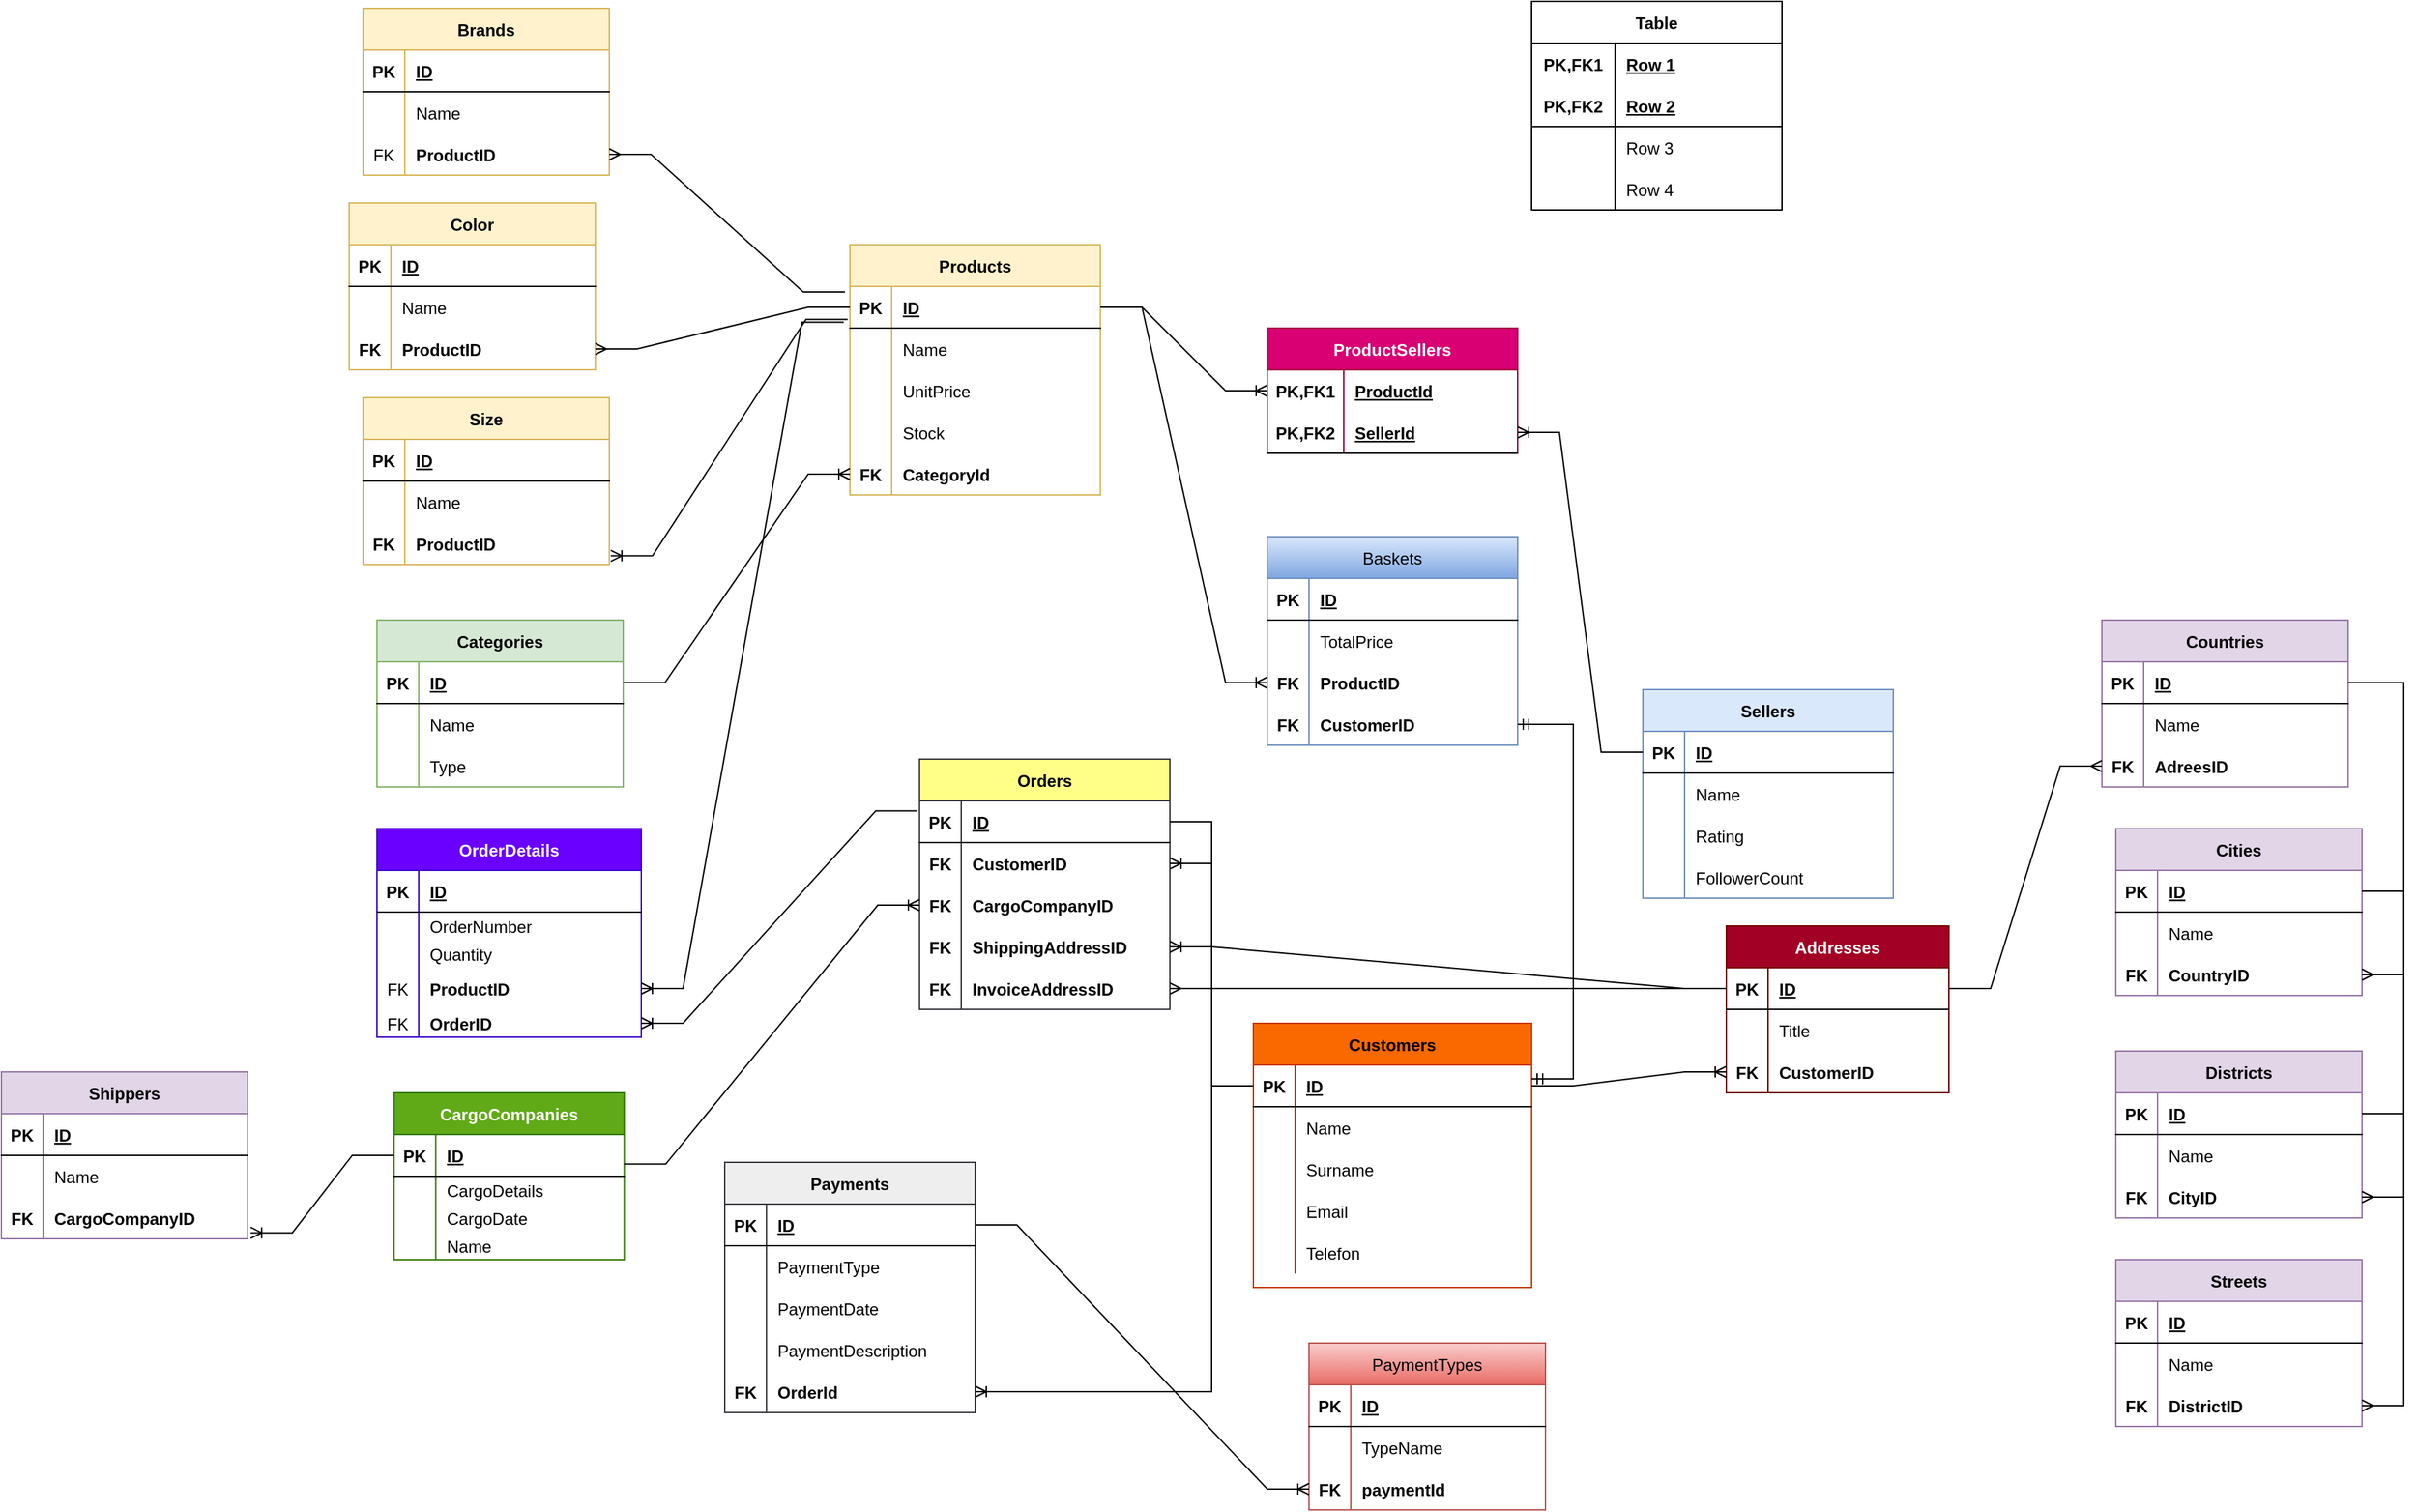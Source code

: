<mxfile version="20.6.0" type="github">
  <diagram id="aimrTTz_3bbNxJfhFERe" name="Page-1">
    <mxGraphModel dx="3430" dy="2012" grid="1" gridSize="10" guides="1" tooltips="1" connect="1" arrows="1" fold="1" page="1" pageScale="1" pageWidth="850" pageHeight="1100" math="0" shadow="0">
      <root>
        <mxCell id="0" />
        <mxCell id="1" parent="0" />
        <mxCell id="3HL_ODP3C0yVfnh0Uc6g-1" value="Products" style="shape=table;startSize=30;container=1;collapsible=1;childLayout=tableLayout;fixedRows=1;rowLines=0;fontStyle=1;align=center;resizeLast=1;fillColor=#fff2cc;strokeColor=#d6b656;" parent="1" vertex="1">
          <mxGeometry x="-380" y="-250" width="180" height="180" as="geometry" />
        </mxCell>
        <mxCell id="3HL_ODP3C0yVfnh0Uc6g-2" value="" style="shape=tableRow;horizontal=0;startSize=0;swimlaneHead=0;swimlaneBody=0;fillColor=none;collapsible=0;dropTarget=0;points=[[0,0.5],[1,0.5]];portConstraint=eastwest;top=0;left=0;right=0;bottom=1;" parent="3HL_ODP3C0yVfnh0Uc6g-1" vertex="1">
          <mxGeometry y="30" width="180" height="30" as="geometry" />
        </mxCell>
        <mxCell id="3HL_ODP3C0yVfnh0Uc6g-3" value="PK" style="shape=partialRectangle;connectable=0;fillColor=none;top=0;left=0;bottom=0;right=0;fontStyle=1;overflow=hidden;" parent="3HL_ODP3C0yVfnh0Uc6g-2" vertex="1">
          <mxGeometry width="30" height="30" as="geometry">
            <mxRectangle width="30" height="30" as="alternateBounds" />
          </mxGeometry>
        </mxCell>
        <mxCell id="3HL_ODP3C0yVfnh0Uc6g-4" value="ID" style="shape=partialRectangle;connectable=0;fillColor=none;top=0;left=0;bottom=0;right=0;align=left;spacingLeft=6;fontStyle=5;overflow=hidden;" parent="3HL_ODP3C0yVfnh0Uc6g-2" vertex="1">
          <mxGeometry x="30" width="150" height="30" as="geometry">
            <mxRectangle width="150" height="30" as="alternateBounds" />
          </mxGeometry>
        </mxCell>
        <mxCell id="3HL_ODP3C0yVfnh0Uc6g-5" value="" style="shape=tableRow;horizontal=0;startSize=0;swimlaneHead=0;swimlaneBody=0;fillColor=none;collapsible=0;dropTarget=0;points=[[0,0.5],[1,0.5]];portConstraint=eastwest;top=0;left=0;right=0;bottom=0;" parent="3HL_ODP3C0yVfnh0Uc6g-1" vertex="1">
          <mxGeometry y="60" width="180" height="30" as="geometry" />
        </mxCell>
        <mxCell id="3HL_ODP3C0yVfnh0Uc6g-6" value="" style="shape=partialRectangle;connectable=0;fillColor=none;top=0;left=0;bottom=0;right=0;editable=1;overflow=hidden;" parent="3HL_ODP3C0yVfnh0Uc6g-5" vertex="1">
          <mxGeometry width="30" height="30" as="geometry">
            <mxRectangle width="30" height="30" as="alternateBounds" />
          </mxGeometry>
        </mxCell>
        <mxCell id="3HL_ODP3C0yVfnh0Uc6g-7" value="Name" style="shape=partialRectangle;connectable=0;fillColor=none;top=0;left=0;bottom=0;right=0;align=left;spacingLeft=6;overflow=hidden;" parent="3HL_ODP3C0yVfnh0Uc6g-5" vertex="1">
          <mxGeometry x="30" width="150" height="30" as="geometry">
            <mxRectangle width="150" height="30" as="alternateBounds" />
          </mxGeometry>
        </mxCell>
        <mxCell id="3HL_ODP3C0yVfnh0Uc6g-8" value="" style="shape=tableRow;horizontal=0;startSize=0;swimlaneHead=0;swimlaneBody=0;fillColor=none;collapsible=0;dropTarget=0;points=[[0,0.5],[1,0.5]];portConstraint=eastwest;top=0;left=0;right=0;bottom=0;" parent="3HL_ODP3C0yVfnh0Uc6g-1" vertex="1">
          <mxGeometry y="90" width="180" height="30" as="geometry" />
        </mxCell>
        <mxCell id="3HL_ODP3C0yVfnh0Uc6g-9" value="" style="shape=partialRectangle;connectable=0;fillColor=none;top=0;left=0;bottom=0;right=0;editable=1;overflow=hidden;" parent="3HL_ODP3C0yVfnh0Uc6g-8" vertex="1">
          <mxGeometry width="30" height="30" as="geometry">
            <mxRectangle width="30" height="30" as="alternateBounds" />
          </mxGeometry>
        </mxCell>
        <mxCell id="3HL_ODP3C0yVfnh0Uc6g-10" value="UnitPrice" style="shape=partialRectangle;connectable=0;fillColor=none;top=0;left=0;bottom=0;right=0;align=left;spacingLeft=6;overflow=hidden;" parent="3HL_ODP3C0yVfnh0Uc6g-8" vertex="1">
          <mxGeometry x="30" width="150" height="30" as="geometry">
            <mxRectangle width="150" height="30" as="alternateBounds" />
          </mxGeometry>
        </mxCell>
        <mxCell id="3HL_ODP3C0yVfnh0Uc6g-11" value="" style="shape=tableRow;horizontal=0;startSize=0;swimlaneHead=0;swimlaneBody=0;fillColor=none;collapsible=0;dropTarget=0;points=[[0,0.5],[1,0.5]];portConstraint=eastwest;top=0;left=0;right=0;bottom=0;" parent="3HL_ODP3C0yVfnh0Uc6g-1" vertex="1">
          <mxGeometry y="120" width="180" height="30" as="geometry" />
        </mxCell>
        <mxCell id="3HL_ODP3C0yVfnh0Uc6g-12" value="" style="shape=partialRectangle;connectable=0;fillColor=none;top=0;left=0;bottom=0;right=0;editable=1;overflow=hidden;" parent="3HL_ODP3C0yVfnh0Uc6g-11" vertex="1">
          <mxGeometry width="30" height="30" as="geometry">
            <mxRectangle width="30" height="30" as="alternateBounds" />
          </mxGeometry>
        </mxCell>
        <mxCell id="3HL_ODP3C0yVfnh0Uc6g-13" value="Stock" style="shape=partialRectangle;connectable=0;fillColor=none;top=0;left=0;bottom=0;right=0;align=left;spacingLeft=6;overflow=hidden;" parent="3HL_ODP3C0yVfnh0Uc6g-11" vertex="1">
          <mxGeometry x="30" width="150" height="30" as="geometry">
            <mxRectangle width="150" height="30" as="alternateBounds" />
          </mxGeometry>
        </mxCell>
        <mxCell id="3HL_ODP3C0yVfnh0Uc6g-14" value="" style="shape=tableRow;horizontal=0;startSize=0;swimlaneHead=0;swimlaneBody=0;fillColor=none;collapsible=0;dropTarget=0;points=[[0,0.5],[1,0.5]];portConstraint=eastwest;top=0;left=0;right=0;bottom=0;" parent="3HL_ODP3C0yVfnh0Uc6g-1" vertex="1">
          <mxGeometry y="150" width="180" height="30" as="geometry" />
        </mxCell>
        <mxCell id="3HL_ODP3C0yVfnh0Uc6g-15" value="FK" style="shape=partialRectangle;connectable=0;fillColor=none;top=0;left=0;bottom=0;right=0;editable=1;overflow=hidden;fontStyle=1" parent="3HL_ODP3C0yVfnh0Uc6g-14" vertex="1">
          <mxGeometry width="30" height="30" as="geometry">
            <mxRectangle width="30" height="30" as="alternateBounds" />
          </mxGeometry>
        </mxCell>
        <mxCell id="3HL_ODP3C0yVfnh0Uc6g-16" value="CategoryId" style="shape=partialRectangle;connectable=0;fillColor=none;top=0;left=0;bottom=0;right=0;align=left;spacingLeft=6;overflow=hidden;fontStyle=1" parent="3HL_ODP3C0yVfnh0Uc6g-14" vertex="1">
          <mxGeometry x="30" width="150" height="30" as="geometry">
            <mxRectangle width="150" height="30" as="alternateBounds" />
          </mxGeometry>
        </mxCell>
        <mxCell id="3HL_ODP3C0yVfnh0Uc6g-17" value="Categories" style="shape=table;startSize=30;container=1;collapsible=1;childLayout=tableLayout;fixedRows=1;rowLines=0;fontStyle=1;align=center;resizeLast=1;fillColor=#d5e8d4;strokeColor=#82b366;" parent="1" vertex="1">
          <mxGeometry x="-720" y="20" width="177" height="120" as="geometry" />
        </mxCell>
        <mxCell id="3HL_ODP3C0yVfnh0Uc6g-18" value="" style="shape=tableRow;horizontal=0;startSize=0;swimlaneHead=0;swimlaneBody=0;fillColor=none;collapsible=0;dropTarget=0;points=[[0,0.5],[1,0.5]];portConstraint=eastwest;top=0;left=0;right=0;bottom=1;" parent="3HL_ODP3C0yVfnh0Uc6g-17" vertex="1">
          <mxGeometry y="30" width="177" height="30" as="geometry" />
        </mxCell>
        <mxCell id="3HL_ODP3C0yVfnh0Uc6g-19" value="PK" style="shape=partialRectangle;connectable=0;fillColor=none;top=0;left=0;bottom=0;right=0;fontStyle=1;overflow=hidden;" parent="3HL_ODP3C0yVfnh0Uc6g-18" vertex="1">
          <mxGeometry width="30" height="30" as="geometry">
            <mxRectangle width="30" height="30" as="alternateBounds" />
          </mxGeometry>
        </mxCell>
        <mxCell id="3HL_ODP3C0yVfnh0Uc6g-20" value="ID" style="shape=partialRectangle;connectable=0;fillColor=none;top=0;left=0;bottom=0;right=0;align=left;spacingLeft=6;fontStyle=5;overflow=hidden;" parent="3HL_ODP3C0yVfnh0Uc6g-18" vertex="1">
          <mxGeometry x="30" width="147" height="30" as="geometry">
            <mxRectangle width="147" height="30" as="alternateBounds" />
          </mxGeometry>
        </mxCell>
        <mxCell id="3HL_ODP3C0yVfnh0Uc6g-21" value="" style="shape=tableRow;horizontal=0;startSize=0;swimlaneHead=0;swimlaneBody=0;fillColor=none;collapsible=0;dropTarget=0;points=[[0,0.5],[1,0.5]];portConstraint=eastwest;top=0;left=0;right=0;bottom=0;" parent="3HL_ODP3C0yVfnh0Uc6g-17" vertex="1">
          <mxGeometry y="60" width="177" height="30" as="geometry" />
        </mxCell>
        <mxCell id="3HL_ODP3C0yVfnh0Uc6g-22" value="" style="shape=partialRectangle;connectable=0;fillColor=none;top=0;left=0;bottom=0;right=0;editable=1;overflow=hidden;" parent="3HL_ODP3C0yVfnh0Uc6g-21" vertex="1">
          <mxGeometry width="30" height="30" as="geometry">
            <mxRectangle width="30" height="30" as="alternateBounds" />
          </mxGeometry>
        </mxCell>
        <mxCell id="3HL_ODP3C0yVfnh0Uc6g-23" value="Name" style="shape=partialRectangle;connectable=0;fillColor=none;top=0;left=0;bottom=0;right=0;align=left;spacingLeft=6;overflow=hidden;" parent="3HL_ODP3C0yVfnh0Uc6g-21" vertex="1">
          <mxGeometry x="30" width="147" height="30" as="geometry">
            <mxRectangle width="147" height="30" as="alternateBounds" />
          </mxGeometry>
        </mxCell>
        <mxCell id="3HL_ODP3C0yVfnh0Uc6g-24" value="" style="shape=tableRow;horizontal=0;startSize=0;swimlaneHead=0;swimlaneBody=0;fillColor=none;collapsible=0;dropTarget=0;points=[[0,0.5],[1,0.5]];portConstraint=eastwest;top=0;left=0;right=0;bottom=0;" parent="3HL_ODP3C0yVfnh0Uc6g-17" vertex="1">
          <mxGeometry y="90" width="177" height="30" as="geometry" />
        </mxCell>
        <mxCell id="3HL_ODP3C0yVfnh0Uc6g-25" value="" style="shape=partialRectangle;connectable=0;fillColor=none;top=0;left=0;bottom=0;right=0;editable=1;overflow=hidden;" parent="3HL_ODP3C0yVfnh0Uc6g-24" vertex="1">
          <mxGeometry width="30" height="30" as="geometry">
            <mxRectangle width="30" height="30" as="alternateBounds" />
          </mxGeometry>
        </mxCell>
        <mxCell id="3HL_ODP3C0yVfnh0Uc6g-26" value="Type" style="shape=partialRectangle;connectable=0;fillColor=none;top=0;left=0;bottom=0;right=0;align=left;spacingLeft=6;overflow=hidden;" parent="3HL_ODP3C0yVfnh0Uc6g-24" vertex="1">
          <mxGeometry x="30" width="147" height="30" as="geometry">
            <mxRectangle width="147" height="30" as="alternateBounds" />
          </mxGeometry>
        </mxCell>
        <mxCell id="3HL_ODP3C0yVfnh0Uc6g-27" value="Customers" style="shape=table;startSize=30;container=1;collapsible=1;childLayout=tableLayout;fixedRows=1;rowLines=0;fontStyle=1;align=center;resizeLast=1;fillColor=#fa6800;fontColor=#000000;strokeColor=#C73500;" parent="1" vertex="1">
          <mxGeometry x="-90" y="310" width="200" height="190" as="geometry" />
        </mxCell>
        <mxCell id="3HL_ODP3C0yVfnh0Uc6g-28" value="" style="shape=tableRow;horizontal=0;startSize=0;swimlaneHead=0;swimlaneBody=0;fillColor=none;collapsible=0;dropTarget=0;points=[[0,0.5],[1,0.5]];portConstraint=eastwest;top=0;left=0;right=0;bottom=1;" parent="3HL_ODP3C0yVfnh0Uc6g-27" vertex="1">
          <mxGeometry y="30" width="200" height="30" as="geometry" />
        </mxCell>
        <mxCell id="3HL_ODP3C0yVfnh0Uc6g-29" value="PK" style="shape=partialRectangle;connectable=0;fillColor=none;top=0;left=0;bottom=0;right=0;fontStyle=1;overflow=hidden;" parent="3HL_ODP3C0yVfnh0Uc6g-28" vertex="1">
          <mxGeometry width="30" height="30" as="geometry">
            <mxRectangle width="30" height="30" as="alternateBounds" />
          </mxGeometry>
        </mxCell>
        <mxCell id="3HL_ODP3C0yVfnh0Uc6g-30" value="ID" style="shape=partialRectangle;connectable=0;fillColor=none;top=0;left=0;bottom=0;right=0;align=left;spacingLeft=6;fontStyle=5;overflow=hidden;" parent="3HL_ODP3C0yVfnh0Uc6g-28" vertex="1">
          <mxGeometry x="30" width="170" height="30" as="geometry">
            <mxRectangle width="170" height="30" as="alternateBounds" />
          </mxGeometry>
        </mxCell>
        <mxCell id="3HL_ODP3C0yVfnh0Uc6g-31" value="" style="shape=tableRow;horizontal=0;startSize=0;swimlaneHead=0;swimlaneBody=0;fillColor=none;collapsible=0;dropTarget=0;points=[[0,0.5],[1,0.5]];portConstraint=eastwest;top=0;left=0;right=0;bottom=0;" parent="3HL_ODP3C0yVfnh0Uc6g-27" vertex="1">
          <mxGeometry y="60" width="200" height="30" as="geometry" />
        </mxCell>
        <mxCell id="3HL_ODP3C0yVfnh0Uc6g-32" value="" style="shape=partialRectangle;connectable=0;fillColor=none;top=0;left=0;bottom=0;right=0;editable=1;overflow=hidden;" parent="3HL_ODP3C0yVfnh0Uc6g-31" vertex="1">
          <mxGeometry width="30" height="30" as="geometry">
            <mxRectangle width="30" height="30" as="alternateBounds" />
          </mxGeometry>
        </mxCell>
        <mxCell id="3HL_ODP3C0yVfnh0Uc6g-33" value="Name" style="shape=partialRectangle;connectable=0;fillColor=none;top=0;left=0;bottom=0;right=0;align=left;spacingLeft=6;overflow=hidden;" parent="3HL_ODP3C0yVfnh0Uc6g-31" vertex="1">
          <mxGeometry x="30" width="170" height="30" as="geometry">
            <mxRectangle width="170" height="30" as="alternateBounds" />
          </mxGeometry>
        </mxCell>
        <mxCell id="3HL_ODP3C0yVfnh0Uc6g-34" value="" style="shape=tableRow;horizontal=0;startSize=0;swimlaneHead=0;swimlaneBody=0;fillColor=none;collapsible=0;dropTarget=0;points=[[0,0.5],[1,0.5]];portConstraint=eastwest;top=0;left=0;right=0;bottom=0;" parent="3HL_ODP3C0yVfnh0Uc6g-27" vertex="1">
          <mxGeometry y="90" width="200" height="30" as="geometry" />
        </mxCell>
        <mxCell id="3HL_ODP3C0yVfnh0Uc6g-35" value="" style="shape=partialRectangle;connectable=0;fillColor=none;top=0;left=0;bottom=0;right=0;editable=1;overflow=hidden;" parent="3HL_ODP3C0yVfnh0Uc6g-34" vertex="1">
          <mxGeometry width="30" height="30" as="geometry">
            <mxRectangle width="30" height="30" as="alternateBounds" />
          </mxGeometry>
        </mxCell>
        <mxCell id="3HL_ODP3C0yVfnh0Uc6g-36" value="Surname" style="shape=partialRectangle;connectable=0;fillColor=none;top=0;left=0;bottom=0;right=0;align=left;spacingLeft=6;overflow=hidden;" parent="3HL_ODP3C0yVfnh0Uc6g-34" vertex="1">
          <mxGeometry x="30" width="170" height="30" as="geometry">
            <mxRectangle width="170" height="30" as="alternateBounds" />
          </mxGeometry>
        </mxCell>
        <mxCell id="3HL_ODP3C0yVfnh0Uc6g-37" value="" style="shape=tableRow;horizontal=0;startSize=0;swimlaneHead=0;swimlaneBody=0;fillColor=none;collapsible=0;dropTarget=0;points=[[0,0.5],[1,0.5]];portConstraint=eastwest;top=0;left=0;right=0;bottom=0;" parent="3HL_ODP3C0yVfnh0Uc6g-27" vertex="1">
          <mxGeometry y="120" width="200" height="30" as="geometry" />
        </mxCell>
        <mxCell id="3HL_ODP3C0yVfnh0Uc6g-38" value="" style="shape=partialRectangle;connectable=0;fillColor=none;top=0;left=0;bottom=0;right=0;editable=1;overflow=hidden;" parent="3HL_ODP3C0yVfnh0Uc6g-37" vertex="1">
          <mxGeometry width="30" height="30" as="geometry">
            <mxRectangle width="30" height="30" as="alternateBounds" />
          </mxGeometry>
        </mxCell>
        <mxCell id="3HL_ODP3C0yVfnh0Uc6g-39" value="Email" style="shape=partialRectangle;connectable=0;fillColor=none;top=0;left=0;bottom=0;right=0;align=left;spacingLeft=6;overflow=hidden;" parent="3HL_ODP3C0yVfnh0Uc6g-37" vertex="1">
          <mxGeometry x="30" width="170" height="30" as="geometry">
            <mxRectangle width="170" height="30" as="alternateBounds" />
          </mxGeometry>
        </mxCell>
        <mxCell id="3HL_ODP3C0yVfnh0Uc6g-173" value="" style="shape=tableRow;horizontal=0;startSize=0;swimlaneHead=0;swimlaneBody=0;fillColor=none;collapsible=0;dropTarget=0;points=[[0,0.5],[1,0.5]];portConstraint=eastwest;top=0;left=0;right=0;bottom=0;" parent="3HL_ODP3C0yVfnh0Uc6g-27" vertex="1">
          <mxGeometry y="150" width="200" height="30" as="geometry" />
        </mxCell>
        <mxCell id="3HL_ODP3C0yVfnh0Uc6g-174" value="" style="shape=partialRectangle;connectable=0;fillColor=none;top=0;left=0;bottom=0;right=0;editable=1;overflow=hidden;" parent="3HL_ODP3C0yVfnh0Uc6g-173" vertex="1">
          <mxGeometry width="30" height="30" as="geometry">
            <mxRectangle width="30" height="30" as="alternateBounds" />
          </mxGeometry>
        </mxCell>
        <mxCell id="3HL_ODP3C0yVfnh0Uc6g-175" value="Telefon" style="shape=partialRectangle;connectable=0;fillColor=none;top=0;left=0;bottom=0;right=0;align=left;spacingLeft=6;overflow=hidden;" parent="3HL_ODP3C0yVfnh0Uc6g-173" vertex="1">
          <mxGeometry x="30" width="170" height="30" as="geometry">
            <mxRectangle width="170" height="30" as="alternateBounds" />
          </mxGeometry>
        </mxCell>
        <mxCell id="3HL_ODP3C0yVfnh0Uc6g-40" value="Addresses" style="shape=table;startSize=30;container=1;collapsible=1;childLayout=tableLayout;fixedRows=1;rowLines=0;fontStyle=1;align=center;resizeLast=1;fillColor=#a20025;fontColor=#ffffff;strokeColor=#6F0000;" parent="1" vertex="1">
          <mxGeometry x="250" y="240" width="160" height="120" as="geometry" />
        </mxCell>
        <mxCell id="3HL_ODP3C0yVfnh0Uc6g-41" value="" style="shape=tableRow;horizontal=0;startSize=0;swimlaneHead=0;swimlaneBody=0;fillColor=none;collapsible=0;dropTarget=0;points=[[0,0.5],[1,0.5]];portConstraint=eastwest;top=0;left=0;right=0;bottom=1;" parent="3HL_ODP3C0yVfnh0Uc6g-40" vertex="1">
          <mxGeometry y="30" width="160" height="30" as="geometry" />
        </mxCell>
        <mxCell id="3HL_ODP3C0yVfnh0Uc6g-42" value="PK" style="shape=partialRectangle;connectable=0;fillColor=none;top=0;left=0;bottom=0;right=0;fontStyle=1;overflow=hidden;" parent="3HL_ODP3C0yVfnh0Uc6g-41" vertex="1">
          <mxGeometry width="30" height="30" as="geometry">
            <mxRectangle width="30" height="30" as="alternateBounds" />
          </mxGeometry>
        </mxCell>
        <mxCell id="3HL_ODP3C0yVfnh0Uc6g-43" value="ID" style="shape=partialRectangle;connectable=0;fillColor=none;top=0;left=0;bottom=0;right=0;align=left;spacingLeft=6;fontStyle=5;overflow=hidden;" parent="3HL_ODP3C0yVfnh0Uc6g-41" vertex="1">
          <mxGeometry x="30" width="130" height="30" as="geometry">
            <mxRectangle width="130" height="30" as="alternateBounds" />
          </mxGeometry>
        </mxCell>
        <mxCell id="3HL_ODP3C0yVfnh0Uc6g-44" value="" style="shape=tableRow;horizontal=0;startSize=0;swimlaneHead=0;swimlaneBody=0;fillColor=none;collapsible=0;dropTarget=0;points=[[0,0.5],[1,0.5]];portConstraint=eastwest;top=0;left=0;right=0;bottom=0;" parent="3HL_ODP3C0yVfnh0Uc6g-40" vertex="1">
          <mxGeometry y="60" width="160" height="30" as="geometry" />
        </mxCell>
        <mxCell id="3HL_ODP3C0yVfnh0Uc6g-45" value="" style="shape=partialRectangle;connectable=0;fillColor=none;top=0;left=0;bottom=0;right=0;editable=1;overflow=hidden;" parent="3HL_ODP3C0yVfnh0Uc6g-44" vertex="1">
          <mxGeometry width="30" height="30" as="geometry">
            <mxRectangle width="30" height="30" as="alternateBounds" />
          </mxGeometry>
        </mxCell>
        <mxCell id="3HL_ODP3C0yVfnh0Uc6g-46" value="Title" style="shape=partialRectangle;connectable=0;fillColor=none;top=0;left=0;bottom=0;right=0;align=left;spacingLeft=6;overflow=hidden;" parent="3HL_ODP3C0yVfnh0Uc6g-44" vertex="1">
          <mxGeometry x="30" width="130" height="30" as="geometry">
            <mxRectangle width="130" height="30" as="alternateBounds" />
          </mxGeometry>
        </mxCell>
        <mxCell id="3HL_ODP3C0yVfnh0Uc6g-53" value="" style="shape=tableRow;horizontal=0;startSize=0;swimlaneHead=0;swimlaneBody=0;fillColor=none;collapsible=0;dropTarget=0;points=[[0,0.5],[1,0.5]];portConstraint=eastwest;top=0;left=0;right=0;bottom=0;" parent="3HL_ODP3C0yVfnh0Uc6g-40" vertex="1">
          <mxGeometry y="90" width="160" height="30" as="geometry" />
        </mxCell>
        <mxCell id="3HL_ODP3C0yVfnh0Uc6g-54" value="FK" style="shape=partialRectangle;connectable=0;fillColor=none;top=0;left=0;bottom=0;right=0;editable=1;overflow=hidden;fontStyle=1" parent="3HL_ODP3C0yVfnh0Uc6g-53" vertex="1">
          <mxGeometry width="30" height="30" as="geometry">
            <mxRectangle width="30" height="30" as="alternateBounds" />
          </mxGeometry>
        </mxCell>
        <mxCell id="3HL_ODP3C0yVfnh0Uc6g-55" value="CustomerID" style="shape=partialRectangle;connectable=0;fillColor=none;top=0;left=0;bottom=0;right=0;align=left;spacingLeft=6;overflow=hidden;fontStyle=1" parent="3HL_ODP3C0yVfnh0Uc6g-53" vertex="1">
          <mxGeometry x="30" width="130" height="30" as="geometry">
            <mxRectangle width="130" height="30" as="alternateBounds" />
          </mxGeometry>
        </mxCell>
        <mxCell id="3HL_ODP3C0yVfnh0Uc6g-56" value="" style="edgeStyle=entityRelationEdgeStyle;fontSize=12;html=1;endArrow=ERoneToMany;rounded=0;exitX=1;exitY=0.5;exitDx=0;exitDy=0;entryX=0;entryY=0.5;entryDx=0;entryDy=0;" parent="1" source="3HL_ODP3C0yVfnh0Uc6g-28" target="3HL_ODP3C0yVfnh0Uc6g-53" edge="1">
          <mxGeometry width="100" height="100" relative="1" as="geometry">
            <mxPoint x="289" y="731" as="sourcePoint" />
            <mxPoint x="420" y="671" as="targetPoint" />
          </mxGeometry>
        </mxCell>
        <mxCell id="3HL_ODP3C0yVfnh0Uc6g-57" value="Sellers" style="shape=table;startSize=30;container=1;collapsible=1;childLayout=tableLayout;fixedRows=1;rowLines=0;fontStyle=1;align=center;resizeLast=1;fillColor=#dae8fc;strokeColor=#6c8ebf;" parent="1" vertex="1">
          <mxGeometry x="190" y="70" width="180" height="150" as="geometry" />
        </mxCell>
        <mxCell id="3HL_ODP3C0yVfnh0Uc6g-58" value="" style="shape=tableRow;horizontal=0;startSize=0;swimlaneHead=0;swimlaneBody=0;fillColor=none;collapsible=0;dropTarget=0;points=[[0,0.5],[1,0.5]];portConstraint=eastwest;top=0;left=0;right=0;bottom=1;" parent="3HL_ODP3C0yVfnh0Uc6g-57" vertex="1">
          <mxGeometry y="30" width="180" height="30" as="geometry" />
        </mxCell>
        <mxCell id="3HL_ODP3C0yVfnh0Uc6g-59" value="PK" style="shape=partialRectangle;connectable=0;fillColor=none;top=0;left=0;bottom=0;right=0;fontStyle=1;overflow=hidden;" parent="3HL_ODP3C0yVfnh0Uc6g-58" vertex="1">
          <mxGeometry width="30" height="30" as="geometry">
            <mxRectangle width="30" height="30" as="alternateBounds" />
          </mxGeometry>
        </mxCell>
        <mxCell id="3HL_ODP3C0yVfnh0Uc6g-60" value="ID" style="shape=partialRectangle;connectable=0;fillColor=none;top=0;left=0;bottom=0;right=0;align=left;spacingLeft=6;fontStyle=5;overflow=hidden;" parent="3HL_ODP3C0yVfnh0Uc6g-58" vertex="1">
          <mxGeometry x="30" width="150" height="30" as="geometry">
            <mxRectangle width="150" height="30" as="alternateBounds" />
          </mxGeometry>
        </mxCell>
        <mxCell id="3HL_ODP3C0yVfnh0Uc6g-61" value="" style="shape=tableRow;horizontal=0;startSize=0;swimlaneHead=0;swimlaneBody=0;fillColor=none;collapsible=0;dropTarget=0;points=[[0,0.5],[1,0.5]];portConstraint=eastwest;top=0;left=0;right=0;bottom=0;" parent="3HL_ODP3C0yVfnh0Uc6g-57" vertex="1">
          <mxGeometry y="60" width="180" height="30" as="geometry" />
        </mxCell>
        <mxCell id="3HL_ODP3C0yVfnh0Uc6g-62" value="" style="shape=partialRectangle;connectable=0;fillColor=none;top=0;left=0;bottom=0;right=0;editable=1;overflow=hidden;" parent="3HL_ODP3C0yVfnh0Uc6g-61" vertex="1">
          <mxGeometry width="30" height="30" as="geometry">
            <mxRectangle width="30" height="30" as="alternateBounds" />
          </mxGeometry>
        </mxCell>
        <mxCell id="3HL_ODP3C0yVfnh0Uc6g-63" value="Name" style="shape=partialRectangle;connectable=0;fillColor=none;top=0;left=0;bottom=0;right=0;align=left;spacingLeft=6;overflow=hidden;" parent="3HL_ODP3C0yVfnh0Uc6g-61" vertex="1">
          <mxGeometry x="30" width="150" height="30" as="geometry">
            <mxRectangle width="150" height="30" as="alternateBounds" />
          </mxGeometry>
        </mxCell>
        <mxCell id="3HL_ODP3C0yVfnh0Uc6g-64" value="" style="shape=tableRow;horizontal=0;startSize=0;swimlaneHead=0;swimlaneBody=0;fillColor=none;collapsible=0;dropTarget=0;points=[[0,0.5],[1,0.5]];portConstraint=eastwest;top=0;left=0;right=0;bottom=0;" parent="3HL_ODP3C0yVfnh0Uc6g-57" vertex="1">
          <mxGeometry y="90" width="180" height="30" as="geometry" />
        </mxCell>
        <mxCell id="3HL_ODP3C0yVfnh0Uc6g-65" value="" style="shape=partialRectangle;connectable=0;fillColor=none;top=0;left=0;bottom=0;right=0;editable=1;overflow=hidden;" parent="3HL_ODP3C0yVfnh0Uc6g-64" vertex="1">
          <mxGeometry width="30" height="30" as="geometry">
            <mxRectangle width="30" height="30" as="alternateBounds" />
          </mxGeometry>
        </mxCell>
        <mxCell id="3HL_ODP3C0yVfnh0Uc6g-66" value="Rating" style="shape=partialRectangle;connectable=0;fillColor=none;top=0;left=0;bottom=0;right=0;align=left;spacingLeft=6;overflow=hidden;" parent="3HL_ODP3C0yVfnh0Uc6g-64" vertex="1">
          <mxGeometry x="30" width="150" height="30" as="geometry">
            <mxRectangle width="150" height="30" as="alternateBounds" />
          </mxGeometry>
        </mxCell>
        <mxCell id="3HL_ODP3C0yVfnh0Uc6g-67" value="" style="shape=tableRow;horizontal=0;startSize=0;swimlaneHead=0;swimlaneBody=0;fillColor=none;collapsible=0;dropTarget=0;points=[[0,0.5],[1,0.5]];portConstraint=eastwest;top=0;left=0;right=0;bottom=0;" parent="3HL_ODP3C0yVfnh0Uc6g-57" vertex="1">
          <mxGeometry y="120" width="180" height="30" as="geometry" />
        </mxCell>
        <mxCell id="3HL_ODP3C0yVfnh0Uc6g-68" value="" style="shape=partialRectangle;connectable=0;fillColor=none;top=0;left=0;bottom=0;right=0;editable=1;overflow=hidden;" parent="3HL_ODP3C0yVfnh0Uc6g-67" vertex="1">
          <mxGeometry width="30" height="30" as="geometry">
            <mxRectangle width="30" height="30" as="alternateBounds" />
          </mxGeometry>
        </mxCell>
        <mxCell id="3HL_ODP3C0yVfnh0Uc6g-69" value="FollowerCount" style="shape=partialRectangle;connectable=0;fillColor=none;top=0;left=0;bottom=0;right=0;align=left;spacingLeft=6;overflow=hidden;" parent="3HL_ODP3C0yVfnh0Uc6g-67" vertex="1">
          <mxGeometry x="30" width="150" height="30" as="geometry">
            <mxRectangle width="150" height="30" as="alternateBounds" />
          </mxGeometry>
        </mxCell>
        <mxCell id="3HL_ODP3C0yVfnh0Uc6g-70" value="ProductSellers" style="shape=table;startSize=30;container=1;collapsible=1;childLayout=tableLayout;fixedRows=1;rowLines=0;fontStyle=1;align=center;resizeLast=1;fillColor=#d80073;fontColor=#ffffff;strokeColor=#A50040;" parent="1" vertex="1">
          <mxGeometry x="-80" y="-190" width="180" height="90" as="geometry" />
        </mxCell>
        <mxCell id="3HL_ODP3C0yVfnh0Uc6g-71" value="" style="shape=tableRow;horizontal=0;startSize=0;swimlaneHead=0;swimlaneBody=0;fillColor=none;collapsible=0;dropTarget=0;points=[[0,0.5],[1,0.5]];portConstraint=eastwest;top=0;left=0;right=0;bottom=0;" parent="3HL_ODP3C0yVfnh0Uc6g-70" vertex="1">
          <mxGeometry y="30" width="180" height="30" as="geometry" />
        </mxCell>
        <mxCell id="3HL_ODP3C0yVfnh0Uc6g-72" value="PK,FK1" style="shape=partialRectangle;connectable=0;fillColor=none;top=0;left=0;bottom=0;right=0;fontStyle=1;overflow=hidden;" parent="3HL_ODP3C0yVfnh0Uc6g-71" vertex="1">
          <mxGeometry width="55" height="30" as="geometry">
            <mxRectangle width="55" height="30" as="alternateBounds" />
          </mxGeometry>
        </mxCell>
        <mxCell id="3HL_ODP3C0yVfnh0Uc6g-73" value="ProductId" style="shape=partialRectangle;connectable=0;fillColor=none;top=0;left=0;bottom=0;right=0;align=left;spacingLeft=6;fontStyle=5;overflow=hidden;" parent="3HL_ODP3C0yVfnh0Uc6g-71" vertex="1">
          <mxGeometry x="55" width="125" height="30" as="geometry">
            <mxRectangle width="125" height="30" as="alternateBounds" />
          </mxGeometry>
        </mxCell>
        <mxCell id="3HL_ODP3C0yVfnh0Uc6g-74" value="" style="shape=tableRow;horizontal=0;startSize=0;swimlaneHead=0;swimlaneBody=0;fillColor=none;collapsible=0;dropTarget=0;points=[[0,0.5],[1,0.5]];portConstraint=eastwest;top=0;left=0;right=0;bottom=1;" parent="3HL_ODP3C0yVfnh0Uc6g-70" vertex="1">
          <mxGeometry y="60" width="180" height="30" as="geometry" />
        </mxCell>
        <mxCell id="3HL_ODP3C0yVfnh0Uc6g-75" value="PK,FK2" style="shape=partialRectangle;connectable=0;fillColor=none;top=0;left=0;bottom=0;right=0;fontStyle=1;overflow=hidden;" parent="3HL_ODP3C0yVfnh0Uc6g-74" vertex="1">
          <mxGeometry width="55" height="30" as="geometry">
            <mxRectangle width="55" height="30" as="alternateBounds" />
          </mxGeometry>
        </mxCell>
        <mxCell id="3HL_ODP3C0yVfnh0Uc6g-76" value="SellerId" style="shape=partialRectangle;connectable=0;fillColor=none;top=0;left=0;bottom=0;right=0;align=left;spacingLeft=6;fontStyle=5;overflow=hidden;" parent="3HL_ODP3C0yVfnh0Uc6g-74" vertex="1">
          <mxGeometry x="55" width="125" height="30" as="geometry">
            <mxRectangle width="125" height="30" as="alternateBounds" />
          </mxGeometry>
        </mxCell>
        <mxCell id="3HL_ODP3C0yVfnh0Uc6g-77" value="" style="edgeStyle=entityRelationEdgeStyle;fontSize=12;html=1;endArrow=ERoneToMany;rounded=0;entryX=0;entryY=0.5;entryDx=0;entryDy=0;exitX=1;exitY=0.5;exitDx=0;exitDy=0;" parent="1" source="3HL_ODP3C0yVfnh0Uc6g-2" target="3HL_ODP3C0yVfnh0Uc6g-71" edge="1">
          <mxGeometry width="100" height="100" relative="1" as="geometry">
            <mxPoint x="230" y="145" as="sourcePoint" />
            <mxPoint x="50" y="385" as="targetPoint" />
          </mxGeometry>
        </mxCell>
        <mxCell id="3HL_ODP3C0yVfnh0Uc6g-78" value="" style="edgeStyle=entityRelationEdgeStyle;fontSize=12;html=1;endArrow=ERoneToMany;rounded=0;entryX=1;entryY=0.5;entryDx=0;entryDy=0;exitX=0;exitY=0.5;exitDx=0;exitDy=0;" parent="1" source="3HL_ODP3C0yVfnh0Uc6g-58" target="3HL_ODP3C0yVfnh0Uc6g-74" edge="1">
          <mxGeometry width="100" height="100" relative="1" as="geometry">
            <mxPoint x="500" y="540" as="sourcePoint" />
            <mxPoint x="600" y="440" as="targetPoint" />
          </mxGeometry>
        </mxCell>
        <mxCell id="3HL_ODP3C0yVfnh0Uc6g-79" value="CargoCompanies" style="shape=table;startSize=30;container=1;collapsible=1;childLayout=tableLayout;fixedRows=1;rowLines=0;fontStyle=1;align=center;resizeLast=1;fillColor=#60a917;fontColor=#ffffff;strokeColor=#2D7600;" parent="1" vertex="1">
          <mxGeometry x="-707.75" y="360" width="165.5" height="120" as="geometry" />
        </mxCell>
        <mxCell id="3HL_ODP3C0yVfnh0Uc6g-80" value="" style="shape=tableRow;horizontal=0;startSize=0;swimlaneHead=0;swimlaneBody=0;fillColor=none;collapsible=0;dropTarget=0;points=[[0,0.5],[1,0.5]];portConstraint=eastwest;top=0;left=0;right=0;bottom=1;" parent="3HL_ODP3C0yVfnh0Uc6g-79" vertex="1">
          <mxGeometry y="30" width="165.5" height="30" as="geometry" />
        </mxCell>
        <mxCell id="3HL_ODP3C0yVfnh0Uc6g-81" value="PK" style="shape=partialRectangle;connectable=0;fillColor=none;top=0;left=0;bottom=0;right=0;fontStyle=1;overflow=hidden;" parent="3HL_ODP3C0yVfnh0Uc6g-80" vertex="1">
          <mxGeometry width="30" height="30" as="geometry">
            <mxRectangle width="30" height="30" as="alternateBounds" />
          </mxGeometry>
        </mxCell>
        <mxCell id="3HL_ODP3C0yVfnh0Uc6g-82" value="ID" style="shape=partialRectangle;connectable=0;fillColor=none;top=0;left=0;bottom=0;right=0;align=left;spacingLeft=6;fontStyle=5;overflow=hidden;" parent="3HL_ODP3C0yVfnh0Uc6g-80" vertex="1">
          <mxGeometry x="30" width="135.5" height="30" as="geometry">
            <mxRectangle width="135.5" height="30" as="alternateBounds" />
          </mxGeometry>
        </mxCell>
        <mxCell id="3HL_ODP3C0yVfnh0Uc6g-83" value="" style="shape=tableRow;horizontal=0;startSize=0;swimlaneHead=0;swimlaneBody=0;fillColor=none;collapsible=0;dropTarget=0;points=[[0,0.5],[1,0.5]];portConstraint=eastwest;top=0;left=0;right=0;bottom=0;" parent="3HL_ODP3C0yVfnh0Uc6g-79" vertex="1">
          <mxGeometry y="60" width="165.5" height="20" as="geometry" />
        </mxCell>
        <mxCell id="3HL_ODP3C0yVfnh0Uc6g-84" value="" style="shape=partialRectangle;connectable=0;fillColor=none;top=0;left=0;bottom=0;right=0;editable=1;overflow=hidden;" parent="3HL_ODP3C0yVfnh0Uc6g-83" vertex="1">
          <mxGeometry width="30" height="20" as="geometry">
            <mxRectangle width="30" height="20" as="alternateBounds" />
          </mxGeometry>
        </mxCell>
        <mxCell id="3HL_ODP3C0yVfnh0Uc6g-85" value="CargoDetails" style="shape=partialRectangle;connectable=0;fillColor=none;top=0;left=0;bottom=0;right=0;align=left;spacingLeft=6;overflow=hidden;" parent="3HL_ODP3C0yVfnh0Uc6g-83" vertex="1">
          <mxGeometry x="30" width="135.5" height="20" as="geometry">
            <mxRectangle width="135.5" height="20" as="alternateBounds" />
          </mxGeometry>
        </mxCell>
        <mxCell id="3HL_ODP3C0yVfnh0Uc6g-267" value="" style="shape=tableRow;horizontal=0;startSize=0;swimlaneHead=0;swimlaneBody=0;fillColor=none;collapsible=0;dropTarget=0;points=[[0,0.5],[1,0.5]];portConstraint=eastwest;top=0;left=0;right=0;bottom=0;" parent="3HL_ODP3C0yVfnh0Uc6g-79" vertex="1">
          <mxGeometry y="80" width="165.5" height="20" as="geometry" />
        </mxCell>
        <mxCell id="3HL_ODP3C0yVfnh0Uc6g-268" value="" style="shape=partialRectangle;connectable=0;fillColor=none;top=0;left=0;bottom=0;right=0;editable=1;overflow=hidden;" parent="3HL_ODP3C0yVfnh0Uc6g-267" vertex="1">
          <mxGeometry width="30" height="20" as="geometry">
            <mxRectangle width="30" height="20" as="alternateBounds" />
          </mxGeometry>
        </mxCell>
        <mxCell id="3HL_ODP3C0yVfnh0Uc6g-269" value="CargoDate" style="shape=partialRectangle;connectable=0;fillColor=none;top=0;left=0;bottom=0;right=0;align=left;spacingLeft=6;overflow=hidden;" parent="3HL_ODP3C0yVfnh0Uc6g-267" vertex="1">
          <mxGeometry x="30" width="135.5" height="20" as="geometry">
            <mxRectangle width="135.5" height="20" as="alternateBounds" />
          </mxGeometry>
        </mxCell>
        <mxCell id="3HL_ODP3C0yVfnh0Uc6g-270" value="" style="shape=tableRow;horizontal=0;startSize=0;swimlaneHead=0;swimlaneBody=0;fillColor=none;collapsible=0;dropTarget=0;points=[[0,0.5],[1,0.5]];portConstraint=eastwest;top=0;left=0;right=0;bottom=0;" parent="3HL_ODP3C0yVfnh0Uc6g-79" vertex="1">
          <mxGeometry y="100" width="165.5" height="20" as="geometry" />
        </mxCell>
        <mxCell id="3HL_ODP3C0yVfnh0Uc6g-271" value="" style="shape=partialRectangle;connectable=0;fillColor=none;top=0;left=0;bottom=0;right=0;editable=1;overflow=hidden;" parent="3HL_ODP3C0yVfnh0Uc6g-270" vertex="1">
          <mxGeometry width="30" height="20" as="geometry">
            <mxRectangle width="30" height="20" as="alternateBounds" />
          </mxGeometry>
        </mxCell>
        <mxCell id="3HL_ODP3C0yVfnh0Uc6g-272" value="Name" style="shape=partialRectangle;connectable=0;fillColor=none;top=0;left=0;bottom=0;right=0;align=left;spacingLeft=6;overflow=hidden;" parent="3HL_ODP3C0yVfnh0Uc6g-270" vertex="1">
          <mxGeometry x="30" width="135.5" height="20" as="geometry">
            <mxRectangle width="135.5" height="20" as="alternateBounds" />
          </mxGeometry>
        </mxCell>
        <mxCell id="3HL_ODP3C0yVfnh0Uc6g-89" value="PaymentTypes" style="shape=table;startSize=30;container=1;collapsible=1;childLayout=tableLayout;fixedRows=1;rowLines=0;fontStyle=0;align=center;resizeLast=1;fillColor=#f8cecc;gradientColor=#ea6b66;strokeColor=#b85450;" parent="1" vertex="1">
          <mxGeometry x="-50" y="540" width="170" height="120" as="geometry">
            <mxRectangle x="389" y="790" width="70" height="30" as="alternateBounds" />
          </mxGeometry>
        </mxCell>
        <mxCell id="3HL_ODP3C0yVfnh0Uc6g-90" value="" style="shape=tableRow;horizontal=0;startSize=0;swimlaneHead=0;swimlaneBody=0;fillColor=none;collapsible=0;dropTarget=0;points=[[0,0.5],[1,0.5]];portConstraint=eastwest;top=0;left=0;right=0;bottom=1;" parent="3HL_ODP3C0yVfnh0Uc6g-89" vertex="1">
          <mxGeometry y="30" width="170" height="30" as="geometry" />
        </mxCell>
        <mxCell id="3HL_ODP3C0yVfnh0Uc6g-91" value="PK" style="shape=partialRectangle;connectable=0;fillColor=none;top=0;left=0;bottom=0;right=0;fontStyle=1;overflow=hidden;" parent="3HL_ODP3C0yVfnh0Uc6g-90" vertex="1">
          <mxGeometry width="30" height="30" as="geometry">
            <mxRectangle width="30" height="30" as="alternateBounds" />
          </mxGeometry>
        </mxCell>
        <mxCell id="3HL_ODP3C0yVfnh0Uc6g-92" value="ID" style="shape=partialRectangle;connectable=0;fillColor=none;top=0;left=0;bottom=0;right=0;align=left;spacingLeft=6;fontStyle=5;overflow=hidden;" parent="3HL_ODP3C0yVfnh0Uc6g-90" vertex="1">
          <mxGeometry x="30" width="140" height="30" as="geometry">
            <mxRectangle width="140" height="30" as="alternateBounds" />
          </mxGeometry>
        </mxCell>
        <mxCell id="3HL_ODP3C0yVfnh0Uc6g-93" value="" style="shape=tableRow;horizontal=0;startSize=0;swimlaneHead=0;swimlaneBody=0;fillColor=none;collapsible=0;dropTarget=0;points=[[0,0.5],[1,0.5]];portConstraint=eastwest;top=0;left=0;right=0;bottom=0;" parent="3HL_ODP3C0yVfnh0Uc6g-89" vertex="1">
          <mxGeometry y="60" width="170" height="30" as="geometry" />
        </mxCell>
        <mxCell id="3HL_ODP3C0yVfnh0Uc6g-94" value="" style="shape=partialRectangle;connectable=0;fillColor=none;top=0;left=0;bottom=0;right=0;editable=1;overflow=hidden;" parent="3HL_ODP3C0yVfnh0Uc6g-93" vertex="1">
          <mxGeometry width="30" height="30" as="geometry">
            <mxRectangle width="30" height="30" as="alternateBounds" />
          </mxGeometry>
        </mxCell>
        <mxCell id="3HL_ODP3C0yVfnh0Uc6g-95" value="TypeName" style="shape=partialRectangle;connectable=0;fillColor=none;top=0;left=0;bottom=0;right=0;align=left;spacingLeft=6;overflow=hidden;" parent="3HL_ODP3C0yVfnh0Uc6g-93" vertex="1">
          <mxGeometry x="30" width="140" height="30" as="geometry">
            <mxRectangle width="140" height="30" as="alternateBounds" />
          </mxGeometry>
        </mxCell>
        <mxCell id="3HL_ODP3C0yVfnh0Uc6g-96" value="" style="shape=tableRow;horizontal=0;startSize=0;swimlaneHead=0;swimlaneBody=0;fillColor=none;collapsible=0;dropTarget=0;points=[[0,0.5],[1,0.5]];portConstraint=eastwest;top=0;left=0;right=0;bottom=0;" parent="3HL_ODP3C0yVfnh0Uc6g-89" vertex="1">
          <mxGeometry y="90" width="170" height="30" as="geometry" />
        </mxCell>
        <mxCell id="3HL_ODP3C0yVfnh0Uc6g-97" value="FK" style="shape=partialRectangle;connectable=0;fillColor=none;top=0;left=0;bottom=0;right=0;editable=1;overflow=hidden;fontStyle=1" parent="3HL_ODP3C0yVfnh0Uc6g-96" vertex="1">
          <mxGeometry width="30" height="30" as="geometry">
            <mxRectangle width="30" height="30" as="alternateBounds" />
          </mxGeometry>
        </mxCell>
        <mxCell id="3HL_ODP3C0yVfnh0Uc6g-98" value="paymentId" style="shape=partialRectangle;connectable=0;fillColor=none;top=0;left=0;bottom=0;right=0;align=left;spacingLeft=6;overflow=hidden;fontStyle=1" parent="3HL_ODP3C0yVfnh0Uc6g-96" vertex="1">
          <mxGeometry x="30" width="140" height="30" as="geometry">
            <mxRectangle width="140" height="30" as="alternateBounds" />
          </mxGeometry>
        </mxCell>
        <mxCell id="3HL_ODP3C0yVfnh0Uc6g-99" value="OrderDetails" style="shape=table;startSize=30;container=1;collapsible=1;childLayout=tableLayout;fixedRows=1;rowLines=0;fontStyle=1;align=center;resizeLast=1;fillColor=#6a00ff;fontColor=#ffffff;strokeColor=#3700CC;" parent="1" vertex="1">
          <mxGeometry x="-720" y="170" width="190" height="150" as="geometry" />
        </mxCell>
        <mxCell id="3HL_ODP3C0yVfnh0Uc6g-100" value="" style="shape=tableRow;horizontal=0;startSize=0;swimlaneHead=0;swimlaneBody=0;fillColor=none;collapsible=0;dropTarget=0;points=[[0,0.5],[1,0.5]];portConstraint=eastwest;top=0;left=0;right=0;bottom=1;" parent="3HL_ODP3C0yVfnh0Uc6g-99" vertex="1">
          <mxGeometry y="30" width="190" height="30" as="geometry" />
        </mxCell>
        <mxCell id="3HL_ODP3C0yVfnh0Uc6g-101" value="PK" style="shape=partialRectangle;connectable=0;fillColor=none;top=0;left=0;bottom=0;right=0;fontStyle=1;overflow=hidden;" parent="3HL_ODP3C0yVfnh0Uc6g-100" vertex="1">
          <mxGeometry width="30" height="30" as="geometry">
            <mxRectangle width="30" height="30" as="alternateBounds" />
          </mxGeometry>
        </mxCell>
        <mxCell id="3HL_ODP3C0yVfnh0Uc6g-102" value="ID" style="shape=partialRectangle;connectable=0;fillColor=none;top=0;left=0;bottom=0;right=0;align=left;spacingLeft=6;fontStyle=5;overflow=hidden;" parent="3HL_ODP3C0yVfnh0Uc6g-100" vertex="1">
          <mxGeometry x="30" width="160" height="30" as="geometry">
            <mxRectangle width="160" height="30" as="alternateBounds" />
          </mxGeometry>
        </mxCell>
        <mxCell id="3HL_ODP3C0yVfnh0Uc6g-103" value="" style="shape=tableRow;horizontal=0;startSize=0;swimlaneHead=0;swimlaneBody=0;fillColor=none;collapsible=0;dropTarget=0;points=[[0,0.5],[1,0.5]];portConstraint=eastwest;top=0;left=0;right=0;bottom=0;" parent="3HL_ODP3C0yVfnh0Uc6g-99" vertex="1">
          <mxGeometry y="60" width="190" height="20" as="geometry" />
        </mxCell>
        <mxCell id="3HL_ODP3C0yVfnh0Uc6g-104" value="" style="shape=partialRectangle;connectable=0;fillColor=none;top=0;left=0;bottom=0;right=0;editable=1;overflow=hidden;" parent="3HL_ODP3C0yVfnh0Uc6g-103" vertex="1">
          <mxGeometry width="30" height="20" as="geometry">
            <mxRectangle width="30" height="20" as="alternateBounds" />
          </mxGeometry>
        </mxCell>
        <mxCell id="3HL_ODP3C0yVfnh0Uc6g-105" value="OrderNumber" style="shape=partialRectangle;connectable=0;fillColor=none;top=0;left=0;bottom=0;right=0;align=left;spacingLeft=6;overflow=hidden;" parent="3HL_ODP3C0yVfnh0Uc6g-103" vertex="1">
          <mxGeometry x="30" width="160" height="20" as="geometry">
            <mxRectangle width="160" height="20" as="alternateBounds" />
          </mxGeometry>
        </mxCell>
        <mxCell id="3HL_ODP3C0yVfnh0Uc6g-106" value="" style="shape=tableRow;horizontal=0;startSize=0;swimlaneHead=0;swimlaneBody=0;fillColor=none;collapsible=0;dropTarget=0;points=[[0,0.5],[1,0.5]];portConstraint=eastwest;top=0;left=0;right=0;bottom=0;" parent="3HL_ODP3C0yVfnh0Uc6g-99" vertex="1">
          <mxGeometry y="80" width="190" height="20" as="geometry" />
        </mxCell>
        <mxCell id="3HL_ODP3C0yVfnh0Uc6g-107" value="" style="shape=partialRectangle;connectable=0;fillColor=none;top=0;left=0;bottom=0;right=0;editable=1;overflow=hidden;" parent="3HL_ODP3C0yVfnh0Uc6g-106" vertex="1">
          <mxGeometry width="30" height="20" as="geometry">
            <mxRectangle width="30" height="20" as="alternateBounds" />
          </mxGeometry>
        </mxCell>
        <mxCell id="3HL_ODP3C0yVfnh0Uc6g-108" value="Quantity" style="shape=partialRectangle;connectable=0;fillColor=none;top=0;left=0;bottom=0;right=0;align=left;spacingLeft=6;overflow=hidden;" parent="3HL_ODP3C0yVfnh0Uc6g-106" vertex="1">
          <mxGeometry x="30" width="160" height="20" as="geometry">
            <mxRectangle width="160" height="20" as="alternateBounds" />
          </mxGeometry>
        </mxCell>
        <mxCell id="3HL_ODP3C0yVfnh0Uc6g-109" value="" style="shape=tableRow;horizontal=0;startSize=0;swimlaneHead=0;swimlaneBody=0;fillColor=none;collapsible=0;dropTarget=0;points=[[0,0.5],[1,0.5]];portConstraint=eastwest;top=0;left=0;right=0;bottom=0;" parent="3HL_ODP3C0yVfnh0Uc6g-99" vertex="1">
          <mxGeometry y="100" width="190" height="30" as="geometry" />
        </mxCell>
        <mxCell id="3HL_ODP3C0yVfnh0Uc6g-110" value="FK" style="shape=partialRectangle;connectable=0;fillColor=none;top=0;left=0;bottom=0;right=0;fontStyle=0;overflow=hidden;" parent="3HL_ODP3C0yVfnh0Uc6g-109" vertex="1">
          <mxGeometry width="30" height="30" as="geometry">
            <mxRectangle width="30" height="30" as="alternateBounds" />
          </mxGeometry>
        </mxCell>
        <mxCell id="3HL_ODP3C0yVfnh0Uc6g-111" value="ProductID" style="shape=partialRectangle;connectable=0;fillColor=none;top=0;left=0;bottom=0;right=0;align=left;spacingLeft=6;fontStyle=1;overflow=hidden;" parent="3HL_ODP3C0yVfnh0Uc6g-109" vertex="1">
          <mxGeometry x="30" width="160" height="30" as="geometry">
            <mxRectangle width="160" height="30" as="alternateBounds" />
          </mxGeometry>
        </mxCell>
        <mxCell id="3HL_ODP3C0yVfnh0Uc6g-112" value="" style="shape=tableRow;horizontal=0;startSize=0;swimlaneHead=0;swimlaneBody=0;fillColor=none;collapsible=0;dropTarget=0;points=[[0,0.5],[1,0.5]];portConstraint=eastwest;top=0;left=0;right=0;bottom=0;" parent="3HL_ODP3C0yVfnh0Uc6g-99" vertex="1">
          <mxGeometry y="130" width="190" height="20" as="geometry" />
        </mxCell>
        <mxCell id="3HL_ODP3C0yVfnh0Uc6g-113" value="FK" style="shape=partialRectangle;connectable=0;fillColor=none;top=0;left=0;bottom=0;right=0;fontStyle=0;overflow=hidden;" parent="3HL_ODP3C0yVfnh0Uc6g-112" vertex="1">
          <mxGeometry width="30" height="20" as="geometry">
            <mxRectangle width="30" height="20" as="alternateBounds" />
          </mxGeometry>
        </mxCell>
        <mxCell id="3HL_ODP3C0yVfnh0Uc6g-114" value="OrderID" style="shape=partialRectangle;connectable=0;fillColor=none;top=0;left=0;bottom=0;right=0;align=left;spacingLeft=6;fontStyle=1;overflow=hidden;" parent="3HL_ODP3C0yVfnh0Uc6g-112" vertex="1">
          <mxGeometry x="30" width="160" height="20" as="geometry">
            <mxRectangle width="160" height="20" as="alternateBounds" />
          </mxGeometry>
        </mxCell>
        <mxCell id="3HL_ODP3C0yVfnh0Uc6g-115" value="Payments" style="shape=table;startSize=30;container=1;collapsible=1;childLayout=tableLayout;fixedRows=1;rowLines=0;fontStyle=1;align=center;resizeLast=1;fillColor=#eeeeee;strokeColor=#36393d;" parent="1" vertex="1">
          <mxGeometry x="-470" y="410" width="180" height="180" as="geometry" />
        </mxCell>
        <mxCell id="3HL_ODP3C0yVfnh0Uc6g-116" value="" style="shape=tableRow;horizontal=0;startSize=0;swimlaneHead=0;swimlaneBody=0;fillColor=none;collapsible=0;dropTarget=0;points=[[0,0.5],[1,0.5]];portConstraint=eastwest;top=0;left=0;right=0;bottom=1;" parent="3HL_ODP3C0yVfnh0Uc6g-115" vertex="1">
          <mxGeometry y="30" width="180" height="30" as="geometry" />
        </mxCell>
        <mxCell id="3HL_ODP3C0yVfnh0Uc6g-117" value="PK" style="shape=partialRectangle;connectable=0;fillColor=none;top=0;left=0;bottom=0;right=0;fontStyle=1;overflow=hidden;" parent="3HL_ODP3C0yVfnh0Uc6g-116" vertex="1">
          <mxGeometry width="30" height="30" as="geometry">
            <mxRectangle width="30" height="30" as="alternateBounds" />
          </mxGeometry>
        </mxCell>
        <mxCell id="3HL_ODP3C0yVfnh0Uc6g-118" value="ID" style="shape=partialRectangle;connectable=0;fillColor=none;top=0;left=0;bottom=0;right=0;align=left;spacingLeft=6;fontStyle=5;overflow=hidden;" parent="3HL_ODP3C0yVfnh0Uc6g-116" vertex="1">
          <mxGeometry x="30" width="150" height="30" as="geometry">
            <mxRectangle width="150" height="30" as="alternateBounds" />
          </mxGeometry>
        </mxCell>
        <mxCell id="3HL_ODP3C0yVfnh0Uc6g-119" value="" style="shape=tableRow;horizontal=0;startSize=0;swimlaneHead=0;swimlaneBody=0;fillColor=none;collapsible=0;dropTarget=0;points=[[0,0.5],[1,0.5]];portConstraint=eastwest;top=0;left=0;right=0;bottom=0;" parent="3HL_ODP3C0yVfnh0Uc6g-115" vertex="1">
          <mxGeometry y="60" width="180" height="30" as="geometry" />
        </mxCell>
        <mxCell id="3HL_ODP3C0yVfnh0Uc6g-120" value="" style="shape=partialRectangle;connectable=0;fillColor=none;top=0;left=0;bottom=0;right=0;editable=1;overflow=hidden;" parent="3HL_ODP3C0yVfnh0Uc6g-119" vertex="1">
          <mxGeometry width="30" height="30" as="geometry">
            <mxRectangle width="30" height="30" as="alternateBounds" />
          </mxGeometry>
        </mxCell>
        <mxCell id="3HL_ODP3C0yVfnh0Uc6g-121" value="PaymentType" style="shape=partialRectangle;connectable=0;fillColor=none;top=0;left=0;bottom=0;right=0;align=left;spacingLeft=6;overflow=hidden;" parent="3HL_ODP3C0yVfnh0Uc6g-119" vertex="1">
          <mxGeometry x="30" width="150" height="30" as="geometry">
            <mxRectangle width="150" height="30" as="alternateBounds" />
          </mxGeometry>
        </mxCell>
        <mxCell id="3HL_ODP3C0yVfnh0Uc6g-122" value="" style="shape=tableRow;horizontal=0;startSize=0;swimlaneHead=0;swimlaneBody=0;fillColor=none;collapsible=0;dropTarget=0;points=[[0,0.5],[1,0.5]];portConstraint=eastwest;top=0;left=0;right=0;bottom=0;" parent="3HL_ODP3C0yVfnh0Uc6g-115" vertex="1">
          <mxGeometry y="90" width="180" height="30" as="geometry" />
        </mxCell>
        <mxCell id="3HL_ODP3C0yVfnh0Uc6g-123" value="" style="shape=partialRectangle;connectable=0;fillColor=none;top=0;left=0;bottom=0;right=0;editable=1;overflow=hidden;" parent="3HL_ODP3C0yVfnh0Uc6g-122" vertex="1">
          <mxGeometry width="30" height="30" as="geometry">
            <mxRectangle width="30" height="30" as="alternateBounds" />
          </mxGeometry>
        </mxCell>
        <mxCell id="3HL_ODP3C0yVfnh0Uc6g-124" value="PaymentDate" style="shape=partialRectangle;connectable=0;fillColor=none;top=0;left=0;bottom=0;right=0;align=left;spacingLeft=6;overflow=hidden;" parent="3HL_ODP3C0yVfnh0Uc6g-122" vertex="1">
          <mxGeometry x="30" width="150" height="30" as="geometry">
            <mxRectangle width="150" height="30" as="alternateBounds" />
          </mxGeometry>
        </mxCell>
        <mxCell id="3HL_ODP3C0yVfnh0Uc6g-125" value="" style="shape=tableRow;horizontal=0;startSize=0;swimlaneHead=0;swimlaneBody=0;fillColor=none;collapsible=0;dropTarget=0;points=[[0,0.5],[1,0.5]];portConstraint=eastwest;top=0;left=0;right=0;bottom=0;" parent="3HL_ODP3C0yVfnh0Uc6g-115" vertex="1">
          <mxGeometry y="120" width="180" height="30" as="geometry" />
        </mxCell>
        <mxCell id="3HL_ODP3C0yVfnh0Uc6g-126" value="" style="shape=partialRectangle;connectable=0;fillColor=none;top=0;left=0;bottom=0;right=0;editable=1;overflow=hidden;" parent="3HL_ODP3C0yVfnh0Uc6g-125" vertex="1">
          <mxGeometry width="30" height="30" as="geometry">
            <mxRectangle width="30" height="30" as="alternateBounds" />
          </mxGeometry>
        </mxCell>
        <mxCell id="3HL_ODP3C0yVfnh0Uc6g-127" value="PaymentDescription" style="shape=partialRectangle;connectable=0;fillColor=none;top=0;left=0;bottom=0;right=0;align=left;spacingLeft=6;overflow=hidden;" parent="3HL_ODP3C0yVfnh0Uc6g-125" vertex="1">
          <mxGeometry x="30" width="150" height="30" as="geometry">
            <mxRectangle width="150" height="30" as="alternateBounds" />
          </mxGeometry>
        </mxCell>
        <mxCell id="3HL_ODP3C0yVfnh0Uc6g-128" value="" style="shape=tableRow;horizontal=0;startSize=0;swimlaneHead=0;swimlaneBody=0;fillColor=none;collapsible=0;dropTarget=0;points=[[0,0.5],[1,0.5]];portConstraint=eastwest;top=0;left=0;right=0;bottom=0;" parent="3HL_ODP3C0yVfnh0Uc6g-115" vertex="1">
          <mxGeometry y="150" width="180" height="30" as="geometry" />
        </mxCell>
        <mxCell id="3HL_ODP3C0yVfnh0Uc6g-129" value="FK" style="shape=partialRectangle;connectable=0;fillColor=none;top=0;left=0;bottom=0;right=0;editable=1;overflow=hidden;fontStyle=1" parent="3HL_ODP3C0yVfnh0Uc6g-128" vertex="1">
          <mxGeometry width="30" height="30" as="geometry">
            <mxRectangle width="30" height="30" as="alternateBounds" />
          </mxGeometry>
        </mxCell>
        <mxCell id="3HL_ODP3C0yVfnh0Uc6g-130" value="OrderId" style="shape=partialRectangle;connectable=0;fillColor=none;top=0;left=0;bottom=0;right=0;align=left;spacingLeft=6;overflow=hidden;fontStyle=1" parent="3HL_ODP3C0yVfnh0Uc6g-128" vertex="1">
          <mxGeometry x="30" width="150" height="30" as="geometry">
            <mxRectangle width="150" height="30" as="alternateBounds" />
          </mxGeometry>
        </mxCell>
        <mxCell id="3HL_ODP3C0yVfnh0Uc6g-131" value="Orders" style="shape=table;startSize=30;container=1;collapsible=1;childLayout=tableLayout;fixedRows=1;rowLines=0;fontStyle=1;align=center;resizeLast=1;fillColor=#ffff88;strokeColor=#36393d;" parent="1" vertex="1">
          <mxGeometry x="-330" y="120" width="180" height="180" as="geometry" />
        </mxCell>
        <mxCell id="3HL_ODP3C0yVfnh0Uc6g-132" value="" style="shape=tableRow;horizontal=0;startSize=0;swimlaneHead=0;swimlaneBody=0;fillColor=none;collapsible=0;dropTarget=0;points=[[0,0.5],[1,0.5]];portConstraint=eastwest;top=0;left=0;right=0;bottom=1;" parent="3HL_ODP3C0yVfnh0Uc6g-131" vertex="1">
          <mxGeometry y="30" width="180" height="30" as="geometry" />
        </mxCell>
        <mxCell id="3HL_ODP3C0yVfnh0Uc6g-133" value="PK" style="shape=partialRectangle;connectable=0;fillColor=none;top=0;left=0;bottom=0;right=0;fontStyle=1;overflow=hidden;" parent="3HL_ODP3C0yVfnh0Uc6g-132" vertex="1">
          <mxGeometry width="30" height="30" as="geometry">
            <mxRectangle width="30" height="30" as="alternateBounds" />
          </mxGeometry>
        </mxCell>
        <mxCell id="3HL_ODP3C0yVfnh0Uc6g-134" value="ID" style="shape=partialRectangle;connectable=0;fillColor=none;top=0;left=0;bottom=0;right=0;align=left;spacingLeft=6;fontStyle=5;overflow=hidden;" parent="3HL_ODP3C0yVfnh0Uc6g-132" vertex="1">
          <mxGeometry x="30" width="150" height="30" as="geometry">
            <mxRectangle width="150" height="30" as="alternateBounds" />
          </mxGeometry>
        </mxCell>
        <mxCell id="3HL_ODP3C0yVfnh0Uc6g-135" value="" style="shape=tableRow;horizontal=0;startSize=0;swimlaneHead=0;swimlaneBody=0;fillColor=none;collapsible=0;dropTarget=0;points=[[0,0.5],[1,0.5]];portConstraint=eastwest;top=0;left=0;right=0;bottom=0;" parent="3HL_ODP3C0yVfnh0Uc6g-131" vertex="1">
          <mxGeometry y="60" width="180" height="30" as="geometry" />
        </mxCell>
        <mxCell id="3HL_ODP3C0yVfnh0Uc6g-136" value="FK" style="shape=partialRectangle;connectable=0;fillColor=none;top=0;left=0;bottom=0;right=0;editable=1;overflow=hidden;fontStyle=1" parent="3HL_ODP3C0yVfnh0Uc6g-135" vertex="1">
          <mxGeometry width="30" height="30" as="geometry">
            <mxRectangle width="30" height="30" as="alternateBounds" />
          </mxGeometry>
        </mxCell>
        <mxCell id="3HL_ODP3C0yVfnh0Uc6g-137" value="CustomerID" style="shape=partialRectangle;connectable=0;fillColor=none;top=0;left=0;bottom=0;right=0;align=left;spacingLeft=6;overflow=hidden;fontStyle=1" parent="3HL_ODP3C0yVfnh0Uc6g-135" vertex="1">
          <mxGeometry x="30" width="150" height="30" as="geometry">
            <mxRectangle width="150" height="30" as="alternateBounds" />
          </mxGeometry>
        </mxCell>
        <mxCell id="3HL_ODP3C0yVfnh0Uc6g-141" value="" style="shape=tableRow;horizontal=0;startSize=0;swimlaneHead=0;swimlaneBody=0;fillColor=none;collapsible=0;dropTarget=0;points=[[0,0.5],[1,0.5]];portConstraint=eastwest;top=0;left=0;right=0;bottom=0;fontStyle=1" parent="3HL_ODP3C0yVfnh0Uc6g-131" vertex="1">
          <mxGeometry y="90" width="180" height="30" as="geometry" />
        </mxCell>
        <mxCell id="3HL_ODP3C0yVfnh0Uc6g-142" value="FK" style="shape=partialRectangle;connectable=0;fillColor=none;top=0;left=0;bottom=0;right=0;editable=1;overflow=hidden;fontStyle=1" parent="3HL_ODP3C0yVfnh0Uc6g-141" vertex="1">
          <mxGeometry width="30" height="30" as="geometry">
            <mxRectangle width="30" height="30" as="alternateBounds" />
          </mxGeometry>
        </mxCell>
        <mxCell id="3HL_ODP3C0yVfnh0Uc6g-143" value="CargoCompanyID" style="shape=partialRectangle;connectable=0;fillColor=none;top=0;left=0;bottom=0;right=0;align=left;spacingLeft=6;overflow=hidden;fontStyle=1" parent="3HL_ODP3C0yVfnh0Uc6g-141" vertex="1">
          <mxGeometry x="30" width="150" height="30" as="geometry">
            <mxRectangle width="150" height="30" as="alternateBounds" />
          </mxGeometry>
        </mxCell>
        <mxCell id="JebnkZM9FYS-pr3KJqP3-28" value="" style="shape=tableRow;horizontal=0;startSize=0;swimlaneHead=0;swimlaneBody=0;fillColor=none;collapsible=0;dropTarget=0;points=[[0,0.5],[1,0.5]];portConstraint=eastwest;top=0;left=0;right=0;bottom=0;fontStyle=1" parent="3HL_ODP3C0yVfnh0Uc6g-131" vertex="1">
          <mxGeometry y="120" width="180" height="30" as="geometry" />
        </mxCell>
        <mxCell id="JebnkZM9FYS-pr3KJqP3-29" value="FK" style="shape=partialRectangle;connectable=0;fillColor=none;top=0;left=0;bottom=0;right=0;editable=1;overflow=hidden;fontStyle=1" parent="JebnkZM9FYS-pr3KJqP3-28" vertex="1">
          <mxGeometry width="30" height="30" as="geometry">
            <mxRectangle width="30" height="30" as="alternateBounds" />
          </mxGeometry>
        </mxCell>
        <mxCell id="JebnkZM9FYS-pr3KJqP3-30" value="ShippingAddressID" style="shape=partialRectangle;connectable=0;fillColor=none;top=0;left=0;bottom=0;right=0;align=left;spacingLeft=6;overflow=hidden;fontStyle=1" parent="JebnkZM9FYS-pr3KJqP3-28" vertex="1">
          <mxGeometry x="30" width="150" height="30" as="geometry">
            <mxRectangle width="150" height="30" as="alternateBounds" />
          </mxGeometry>
        </mxCell>
        <mxCell id="JebnkZM9FYS-pr3KJqP3-31" value="" style="shape=tableRow;horizontal=0;startSize=0;swimlaneHead=0;swimlaneBody=0;fillColor=none;collapsible=0;dropTarget=0;points=[[0,0.5],[1,0.5]];portConstraint=eastwest;top=0;left=0;right=0;bottom=0;fontStyle=1" parent="3HL_ODP3C0yVfnh0Uc6g-131" vertex="1">
          <mxGeometry y="150" width="180" height="30" as="geometry" />
        </mxCell>
        <mxCell id="JebnkZM9FYS-pr3KJqP3-32" value="FK" style="shape=partialRectangle;connectable=0;fillColor=none;top=0;left=0;bottom=0;right=0;editable=1;overflow=hidden;fontStyle=1" parent="JebnkZM9FYS-pr3KJqP3-31" vertex="1">
          <mxGeometry width="30" height="30" as="geometry">
            <mxRectangle width="30" height="30" as="alternateBounds" />
          </mxGeometry>
        </mxCell>
        <mxCell id="JebnkZM9FYS-pr3KJqP3-33" value="InvoiceAddressID" style="shape=partialRectangle;connectable=0;fillColor=none;top=0;left=0;bottom=0;right=0;align=left;spacingLeft=6;overflow=hidden;fontStyle=1" parent="JebnkZM9FYS-pr3KJqP3-31" vertex="1">
          <mxGeometry x="30" width="150" height="30" as="geometry">
            <mxRectangle width="150" height="30" as="alternateBounds" />
          </mxGeometry>
        </mxCell>
        <mxCell id="3HL_ODP3C0yVfnh0Uc6g-144" value="" style="edgeStyle=entityRelationEdgeStyle;fontSize=12;html=1;endArrow=ERoneToMany;rounded=0;exitX=0.999;exitY=0.709;exitDx=0;exitDy=0;entryX=0;entryY=0.5;entryDx=0;entryDy=0;exitPerimeter=0;" parent="1" source="3HL_ODP3C0yVfnh0Uc6g-80" target="3HL_ODP3C0yVfnh0Uc6g-141" edge="1">
          <mxGeometry width="100" height="100" relative="1" as="geometry">
            <mxPoint x="300" y="1230" as="sourcePoint" />
            <mxPoint x="250" y="1095" as="targetPoint" />
          </mxGeometry>
        </mxCell>
        <mxCell id="3HL_ODP3C0yVfnh0Uc6g-145" value="" style="edgeStyle=entityRelationEdgeStyle;fontSize=12;html=1;endArrow=ERoneToMany;rounded=0;entryX=1;entryY=0.5;entryDx=0;entryDy=0;exitX=-0.008;exitY=0.241;exitDx=0;exitDy=0;exitPerimeter=0;" parent="1" source="3HL_ODP3C0yVfnh0Uc6g-132" target="3HL_ODP3C0yVfnh0Uc6g-112" edge="1">
          <mxGeometry width="100" height="100" relative="1" as="geometry">
            <mxPoint x="-430" y="250" as="sourcePoint" />
            <mxPoint x="-450" y="290" as="targetPoint" />
          </mxGeometry>
        </mxCell>
        <mxCell id="3HL_ODP3C0yVfnh0Uc6g-146" value="" style="edgeStyle=entityRelationEdgeStyle;fontSize=12;html=1;endArrow=ERoneToMany;rounded=0;exitX=-0.025;exitY=0.859;exitDx=0;exitDy=0;entryX=1;entryY=0.5;entryDx=0;entryDy=0;exitPerimeter=0;" parent="1" source="3HL_ODP3C0yVfnh0Uc6g-2" target="3HL_ODP3C0yVfnh0Uc6g-109" edge="1">
          <mxGeometry width="100" height="100" relative="1" as="geometry">
            <mxPoint x="-170" y="210" as="sourcePoint" />
            <mxPoint x="-440" y="340" as="targetPoint" />
          </mxGeometry>
        </mxCell>
        <mxCell id="3HL_ODP3C0yVfnh0Uc6g-147" value="" style="edgeStyle=entityRelationEdgeStyle;fontSize=12;html=1;endArrow=ERoneToMany;rounded=0;entryX=0;entryY=0.5;entryDx=0;entryDy=0;exitX=1;exitY=0.5;exitDx=0;exitDy=0;" parent="1" source="3HL_ODP3C0yVfnh0Uc6g-18" target="3HL_ODP3C0yVfnh0Uc6g-14" edge="1">
          <mxGeometry width="100" height="100" relative="1" as="geometry">
            <mxPoint x="180" y="310" as="sourcePoint" />
            <mxPoint x="130" y="200" as="targetPoint" />
          </mxGeometry>
        </mxCell>
        <mxCell id="3HL_ODP3C0yVfnh0Uc6g-148" value="" style="edgeStyle=entityRelationEdgeStyle;fontSize=12;html=1;endArrow=ERoneToMany;rounded=0;exitX=0;exitY=0.5;exitDx=0;exitDy=0;entryX=1;entryY=0.5;entryDx=0;entryDy=0;" parent="1" source="3HL_ODP3C0yVfnh0Uc6g-28" target="3HL_ODP3C0yVfnh0Uc6g-135" edge="1">
          <mxGeometry width="100" height="100" relative="1" as="geometry">
            <mxPoint x="-530" y="510" as="sourcePoint" />
            <mxPoint x="-430" y="410" as="targetPoint" />
          </mxGeometry>
        </mxCell>
        <mxCell id="3HL_ODP3C0yVfnh0Uc6g-149" value="" style="edgeStyle=entityRelationEdgeStyle;fontSize=12;html=1;endArrow=ERoneToMany;rounded=0;entryX=1;entryY=0.5;entryDx=0;entryDy=0;" parent="1" source="3HL_ODP3C0yVfnh0Uc6g-132" target="3HL_ODP3C0yVfnh0Uc6g-128" edge="1">
          <mxGeometry width="100" height="100" relative="1" as="geometry">
            <mxPoint x="-430" y="140" as="sourcePoint" />
            <mxPoint x="-470" y="470" as="targetPoint" />
          </mxGeometry>
        </mxCell>
        <mxCell id="3HL_ODP3C0yVfnh0Uc6g-150" value="" style="edgeStyle=entityRelationEdgeStyle;fontSize=12;html=1;endArrow=ERoneToMany;rounded=0;entryX=1;entryY=0.5;entryDx=0;entryDy=0;exitX=0;exitY=0.5;exitDx=0;exitDy=0;" parent="1" source="3HL_ODP3C0yVfnh0Uc6g-41" target="JebnkZM9FYS-pr3KJqP3-28" edge="1">
          <mxGeometry width="100" height="100" relative="1" as="geometry">
            <mxPoint x="-60" y="370" as="sourcePoint" />
            <mxPoint x="40" y="270" as="targetPoint" />
          </mxGeometry>
        </mxCell>
        <mxCell id="3HL_ODP3C0yVfnh0Uc6g-151" value="" style="edgeStyle=entityRelationEdgeStyle;fontSize=12;html=1;endArrow=ERoneToMany;rounded=0;exitX=1;exitY=0.5;exitDx=0;exitDy=0;entryX=0;entryY=0.5;entryDx=0;entryDy=0;" parent="1" source="3HL_ODP3C0yVfnh0Uc6g-116" target="3HL_ODP3C0yVfnh0Uc6g-96" edge="1">
          <mxGeometry width="100" height="100" relative="1" as="geometry">
            <mxPoint x="-280" y="730" as="sourcePoint" />
            <mxPoint x="-150" y="670" as="targetPoint" />
          </mxGeometry>
        </mxCell>
        <mxCell id="3HL_ODP3C0yVfnh0Uc6g-152" value="Baskets" style="shape=table;startSize=30;container=1;collapsible=1;childLayout=tableLayout;fixedRows=1;rowLines=0;fontStyle=0;align=center;resizeLast=1;fillColor=#dae8fc;gradientColor=#7ea6e0;strokeColor=#6c8ebf;" parent="1" vertex="1">
          <mxGeometry x="-80" y="-40" width="180" height="150" as="geometry" />
        </mxCell>
        <mxCell id="3HL_ODP3C0yVfnh0Uc6g-153" value="" style="shape=tableRow;horizontal=0;startSize=0;swimlaneHead=0;swimlaneBody=0;fillColor=none;collapsible=0;dropTarget=0;points=[[0,0.5],[1,0.5]];portConstraint=eastwest;top=0;left=0;right=0;bottom=1;" parent="3HL_ODP3C0yVfnh0Uc6g-152" vertex="1">
          <mxGeometry y="30" width="180" height="30" as="geometry" />
        </mxCell>
        <mxCell id="3HL_ODP3C0yVfnh0Uc6g-154" value="PK" style="shape=partialRectangle;connectable=0;fillColor=none;top=0;left=0;bottom=0;right=0;fontStyle=1;overflow=hidden;" parent="3HL_ODP3C0yVfnh0Uc6g-153" vertex="1">
          <mxGeometry width="30" height="30" as="geometry">
            <mxRectangle width="30" height="30" as="alternateBounds" />
          </mxGeometry>
        </mxCell>
        <mxCell id="3HL_ODP3C0yVfnh0Uc6g-155" value="ID" style="shape=partialRectangle;connectable=0;fillColor=none;top=0;left=0;bottom=0;right=0;align=left;spacingLeft=6;fontStyle=5;overflow=hidden;" parent="3HL_ODP3C0yVfnh0Uc6g-153" vertex="1">
          <mxGeometry x="30" width="150" height="30" as="geometry">
            <mxRectangle width="150" height="30" as="alternateBounds" />
          </mxGeometry>
        </mxCell>
        <mxCell id="3HL_ODP3C0yVfnh0Uc6g-156" value="" style="shape=tableRow;horizontal=0;startSize=0;swimlaneHead=0;swimlaneBody=0;fillColor=none;collapsible=0;dropTarget=0;points=[[0,0.5],[1,0.5]];portConstraint=eastwest;top=0;left=0;right=0;bottom=0;" parent="3HL_ODP3C0yVfnh0Uc6g-152" vertex="1">
          <mxGeometry y="60" width="180" height="30" as="geometry" />
        </mxCell>
        <mxCell id="3HL_ODP3C0yVfnh0Uc6g-157" value="" style="shape=partialRectangle;connectable=0;fillColor=none;top=0;left=0;bottom=0;right=0;editable=1;overflow=hidden;" parent="3HL_ODP3C0yVfnh0Uc6g-156" vertex="1">
          <mxGeometry width="30" height="30" as="geometry">
            <mxRectangle width="30" height="30" as="alternateBounds" />
          </mxGeometry>
        </mxCell>
        <mxCell id="3HL_ODP3C0yVfnh0Uc6g-158" value="TotalPrice" style="shape=partialRectangle;connectable=0;fillColor=none;top=0;left=0;bottom=0;right=0;align=left;spacingLeft=6;overflow=hidden;" parent="3HL_ODP3C0yVfnh0Uc6g-156" vertex="1">
          <mxGeometry x="30" width="150" height="30" as="geometry">
            <mxRectangle width="150" height="30" as="alternateBounds" />
          </mxGeometry>
        </mxCell>
        <mxCell id="3HL_ODP3C0yVfnh0Uc6g-159" value="" style="shape=tableRow;horizontal=0;startSize=0;swimlaneHead=0;swimlaneBody=0;fillColor=none;collapsible=0;dropTarget=0;points=[[0,0.5],[1,0.5]];portConstraint=eastwest;top=0;left=0;right=0;bottom=0;" parent="3HL_ODP3C0yVfnh0Uc6g-152" vertex="1">
          <mxGeometry y="90" width="180" height="30" as="geometry" />
        </mxCell>
        <mxCell id="3HL_ODP3C0yVfnh0Uc6g-160" value="FK" style="shape=partialRectangle;connectable=0;fillColor=none;top=0;left=0;bottom=0;right=0;editable=1;overflow=hidden;fontStyle=1" parent="3HL_ODP3C0yVfnh0Uc6g-159" vertex="1">
          <mxGeometry width="30" height="30" as="geometry">
            <mxRectangle width="30" height="30" as="alternateBounds" />
          </mxGeometry>
        </mxCell>
        <mxCell id="3HL_ODP3C0yVfnh0Uc6g-161" value="ProductID" style="shape=partialRectangle;connectable=0;fillColor=none;top=0;left=0;bottom=0;right=0;align=left;spacingLeft=6;overflow=hidden;fontStyle=1" parent="3HL_ODP3C0yVfnh0Uc6g-159" vertex="1">
          <mxGeometry x="30" width="150" height="30" as="geometry">
            <mxRectangle width="150" height="30" as="alternateBounds" />
          </mxGeometry>
        </mxCell>
        <mxCell id="3HL_ODP3C0yVfnh0Uc6g-162" value="" style="shape=tableRow;horizontal=0;startSize=0;swimlaneHead=0;swimlaneBody=0;fillColor=none;collapsible=0;dropTarget=0;points=[[0,0.5],[1,0.5]];portConstraint=eastwest;top=0;left=0;right=0;bottom=0;" parent="3HL_ODP3C0yVfnh0Uc6g-152" vertex="1">
          <mxGeometry y="120" width="180" height="30" as="geometry" />
        </mxCell>
        <mxCell id="3HL_ODP3C0yVfnh0Uc6g-163" value="FK" style="shape=partialRectangle;connectable=0;fillColor=none;top=0;left=0;bottom=0;right=0;editable=1;overflow=hidden;fontStyle=1" parent="3HL_ODP3C0yVfnh0Uc6g-162" vertex="1">
          <mxGeometry width="30" height="30" as="geometry">
            <mxRectangle width="30" height="30" as="alternateBounds" />
          </mxGeometry>
        </mxCell>
        <mxCell id="3HL_ODP3C0yVfnh0Uc6g-164" value="CustomerID" style="shape=partialRectangle;connectable=0;fillColor=none;top=0;left=0;bottom=0;right=0;align=left;spacingLeft=6;overflow=hidden;fontStyle=1" parent="3HL_ODP3C0yVfnh0Uc6g-162" vertex="1">
          <mxGeometry x="30" width="150" height="30" as="geometry">
            <mxRectangle width="150" height="30" as="alternateBounds" />
          </mxGeometry>
        </mxCell>
        <mxCell id="3HL_ODP3C0yVfnh0Uc6g-165" value="" style="edgeStyle=entityRelationEdgeStyle;fontSize=12;html=1;endArrow=ERoneToMany;rounded=0;exitX=1;exitY=0.5;exitDx=0;exitDy=0;entryX=0;entryY=0.5;entryDx=0;entryDy=0;" parent="1" source="3HL_ODP3C0yVfnh0Uc6g-2" target="3HL_ODP3C0yVfnh0Uc6g-159" edge="1">
          <mxGeometry width="100" height="100" relative="1" as="geometry">
            <mxPoint x="-200" y="80" as="sourcePoint" />
            <mxPoint x="-100" y="-20" as="targetPoint" />
          </mxGeometry>
        </mxCell>
        <mxCell id="3HL_ODP3C0yVfnh0Uc6g-166" value="" style="edgeStyle=entityRelationEdgeStyle;fontSize=12;html=1;endArrow=ERmandOne;startArrow=ERmandOne;rounded=0;" parent="1" target="3HL_ODP3C0yVfnh0Uc6g-162" edge="1">
          <mxGeometry width="100" height="100" relative="1" as="geometry">
            <mxPoint x="110" y="350" as="sourcePoint" />
            <mxPoint x="70" y="140" as="targetPoint" />
          </mxGeometry>
        </mxCell>
        <mxCell id="3HL_ODP3C0yVfnh0Uc6g-176" value="Size" style="shape=table;startSize=30;container=1;collapsible=1;childLayout=tableLayout;fixedRows=1;rowLines=0;fontStyle=1;align=center;resizeLast=1;fillColor=#fff2cc;strokeColor=#d6b656;" parent="1" vertex="1">
          <mxGeometry x="-730" y="-140" width="177" height="120" as="geometry" />
        </mxCell>
        <mxCell id="3HL_ODP3C0yVfnh0Uc6g-177" value="" style="shape=tableRow;horizontal=0;startSize=0;swimlaneHead=0;swimlaneBody=0;fillColor=none;collapsible=0;dropTarget=0;points=[[0,0.5],[1,0.5]];portConstraint=eastwest;top=0;left=0;right=0;bottom=1;" parent="3HL_ODP3C0yVfnh0Uc6g-176" vertex="1">
          <mxGeometry y="30" width="177" height="30" as="geometry" />
        </mxCell>
        <mxCell id="3HL_ODP3C0yVfnh0Uc6g-178" value="PK" style="shape=partialRectangle;connectable=0;fillColor=none;top=0;left=0;bottom=0;right=0;fontStyle=1;overflow=hidden;" parent="3HL_ODP3C0yVfnh0Uc6g-177" vertex="1">
          <mxGeometry width="30" height="30" as="geometry">
            <mxRectangle width="30" height="30" as="alternateBounds" />
          </mxGeometry>
        </mxCell>
        <mxCell id="3HL_ODP3C0yVfnh0Uc6g-179" value="ID" style="shape=partialRectangle;connectable=0;fillColor=none;top=0;left=0;bottom=0;right=0;align=left;spacingLeft=6;fontStyle=5;overflow=hidden;" parent="3HL_ODP3C0yVfnh0Uc6g-177" vertex="1">
          <mxGeometry x="30" width="147" height="30" as="geometry">
            <mxRectangle width="147" height="30" as="alternateBounds" />
          </mxGeometry>
        </mxCell>
        <mxCell id="3HL_ODP3C0yVfnh0Uc6g-180" value="" style="shape=tableRow;horizontal=0;startSize=0;swimlaneHead=0;swimlaneBody=0;fillColor=none;collapsible=0;dropTarget=0;points=[[0,0.5],[1,0.5]];portConstraint=eastwest;top=0;left=0;right=0;bottom=0;" parent="3HL_ODP3C0yVfnh0Uc6g-176" vertex="1">
          <mxGeometry y="60" width="177" height="30" as="geometry" />
        </mxCell>
        <mxCell id="3HL_ODP3C0yVfnh0Uc6g-181" value="" style="shape=partialRectangle;connectable=0;fillColor=none;top=0;left=0;bottom=0;right=0;editable=1;overflow=hidden;" parent="3HL_ODP3C0yVfnh0Uc6g-180" vertex="1">
          <mxGeometry width="30" height="30" as="geometry">
            <mxRectangle width="30" height="30" as="alternateBounds" />
          </mxGeometry>
        </mxCell>
        <mxCell id="3HL_ODP3C0yVfnh0Uc6g-182" value="Name" style="shape=partialRectangle;connectable=0;fillColor=none;top=0;left=0;bottom=0;right=0;align=left;spacingLeft=6;overflow=hidden;" parent="3HL_ODP3C0yVfnh0Uc6g-180" vertex="1">
          <mxGeometry x="30" width="147" height="30" as="geometry">
            <mxRectangle width="147" height="30" as="alternateBounds" />
          </mxGeometry>
        </mxCell>
        <mxCell id="JebnkZM9FYS-pr3KJqP3-45" value="" style="shape=tableRow;horizontal=0;startSize=0;swimlaneHead=0;swimlaneBody=0;fillColor=none;collapsible=0;dropTarget=0;points=[[0,0.5],[1,0.5]];portConstraint=eastwest;top=0;left=0;right=0;bottom=0;" parent="3HL_ODP3C0yVfnh0Uc6g-176" vertex="1">
          <mxGeometry y="90" width="177" height="30" as="geometry" />
        </mxCell>
        <mxCell id="JebnkZM9FYS-pr3KJqP3-46" value="FK" style="shape=partialRectangle;connectable=0;fillColor=none;top=0;left=0;bottom=0;right=0;editable=1;overflow=hidden;fontStyle=1" parent="JebnkZM9FYS-pr3KJqP3-45" vertex="1">
          <mxGeometry width="30" height="30" as="geometry">
            <mxRectangle width="30" height="30" as="alternateBounds" />
          </mxGeometry>
        </mxCell>
        <mxCell id="JebnkZM9FYS-pr3KJqP3-47" value="ProductID" style="shape=partialRectangle;connectable=0;fillColor=none;top=0;left=0;bottom=0;right=0;align=left;spacingLeft=6;overflow=hidden;fontStyle=1" parent="JebnkZM9FYS-pr3KJqP3-45" vertex="1">
          <mxGeometry x="30" width="147" height="30" as="geometry">
            <mxRectangle width="147" height="30" as="alternateBounds" />
          </mxGeometry>
        </mxCell>
        <mxCell id="3HL_ODP3C0yVfnh0Uc6g-186" value="Color" style="shape=table;startSize=30;container=1;collapsible=1;childLayout=tableLayout;fixedRows=1;rowLines=0;fontStyle=1;align=center;resizeLast=1;fillColor=#fff2cc;strokeColor=#d6b656;" parent="1" vertex="1">
          <mxGeometry x="-740" y="-280" width="177" height="120" as="geometry" />
        </mxCell>
        <mxCell id="3HL_ODP3C0yVfnh0Uc6g-187" value="" style="shape=tableRow;horizontal=0;startSize=0;swimlaneHead=0;swimlaneBody=0;fillColor=none;collapsible=0;dropTarget=0;points=[[0,0.5],[1,0.5]];portConstraint=eastwest;top=0;left=0;right=0;bottom=1;" parent="3HL_ODP3C0yVfnh0Uc6g-186" vertex="1">
          <mxGeometry y="30" width="177" height="30" as="geometry" />
        </mxCell>
        <mxCell id="3HL_ODP3C0yVfnh0Uc6g-188" value="PK" style="shape=partialRectangle;connectable=0;fillColor=none;top=0;left=0;bottom=0;right=0;fontStyle=1;overflow=hidden;" parent="3HL_ODP3C0yVfnh0Uc6g-187" vertex="1">
          <mxGeometry width="30" height="30" as="geometry">
            <mxRectangle width="30" height="30" as="alternateBounds" />
          </mxGeometry>
        </mxCell>
        <mxCell id="3HL_ODP3C0yVfnh0Uc6g-189" value="ID" style="shape=partialRectangle;connectable=0;fillColor=none;top=0;left=0;bottom=0;right=0;align=left;spacingLeft=6;fontStyle=5;overflow=hidden;" parent="3HL_ODP3C0yVfnh0Uc6g-187" vertex="1">
          <mxGeometry x="30" width="147" height="30" as="geometry">
            <mxRectangle width="147" height="30" as="alternateBounds" />
          </mxGeometry>
        </mxCell>
        <mxCell id="3HL_ODP3C0yVfnh0Uc6g-190" value="" style="shape=tableRow;horizontal=0;startSize=0;swimlaneHead=0;swimlaneBody=0;fillColor=none;collapsible=0;dropTarget=0;points=[[0,0.5],[1,0.5]];portConstraint=eastwest;top=0;left=0;right=0;bottom=0;" parent="3HL_ODP3C0yVfnh0Uc6g-186" vertex="1">
          <mxGeometry y="60" width="177" height="30" as="geometry" />
        </mxCell>
        <mxCell id="3HL_ODP3C0yVfnh0Uc6g-191" value="" style="shape=partialRectangle;connectable=0;fillColor=none;top=0;left=0;bottom=0;right=0;editable=1;overflow=hidden;" parent="3HL_ODP3C0yVfnh0Uc6g-190" vertex="1">
          <mxGeometry width="30" height="30" as="geometry">
            <mxRectangle width="30" height="30" as="alternateBounds" />
          </mxGeometry>
        </mxCell>
        <mxCell id="3HL_ODP3C0yVfnh0Uc6g-192" value="Name" style="shape=partialRectangle;connectable=0;fillColor=none;top=0;left=0;bottom=0;right=0;align=left;spacingLeft=6;overflow=hidden;" parent="3HL_ODP3C0yVfnh0Uc6g-190" vertex="1">
          <mxGeometry x="30" width="147" height="30" as="geometry">
            <mxRectangle width="147" height="30" as="alternateBounds" />
          </mxGeometry>
        </mxCell>
        <mxCell id="JebnkZM9FYS-pr3KJqP3-42" value="" style="shape=tableRow;horizontal=0;startSize=0;swimlaneHead=0;swimlaneBody=0;fillColor=none;collapsible=0;dropTarget=0;points=[[0,0.5],[1,0.5]];portConstraint=eastwest;top=0;left=0;right=0;bottom=0;" parent="3HL_ODP3C0yVfnh0Uc6g-186" vertex="1">
          <mxGeometry y="90" width="177" height="30" as="geometry" />
        </mxCell>
        <mxCell id="JebnkZM9FYS-pr3KJqP3-43" value="FK" style="shape=partialRectangle;connectable=0;fillColor=none;top=0;left=0;bottom=0;right=0;editable=1;overflow=hidden;fontStyle=1" parent="JebnkZM9FYS-pr3KJqP3-42" vertex="1">
          <mxGeometry width="30" height="30" as="geometry">
            <mxRectangle width="30" height="30" as="alternateBounds" />
          </mxGeometry>
        </mxCell>
        <mxCell id="JebnkZM9FYS-pr3KJqP3-44" value="ProductID" style="shape=partialRectangle;connectable=0;fillColor=none;top=0;left=0;bottom=0;right=0;align=left;spacingLeft=6;overflow=hidden;fontStyle=1" parent="JebnkZM9FYS-pr3KJqP3-42" vertex="1">
          <mxGeometry x="30" width="147" height="30" as="geometry">
            <mxRectangle width="147" height="30" as="alternateBounds" />
          </mxGeometry>
        </mxCell>
        <mxCell id="3HL_ODP3C0yVfnh0Uc6g-196" value="" style="edgeStyle=entityRelationEdgeStyle;fontSize=12;html=1;endArrow=ERmany;rounded=0;exitX=0;exitY=0.5;exitDx=0;exitDy=0;entryX=1;entryY=0.5;entryDx=0;entryDy=0;" parent="1" source="3HL_ODP3C0yVfnh0Uc6g-2" target="JebnkZM9FYS-pr3KJqP3-42" edge="1">
          <mxGeometry width="100" height="100" relative="1" as="geometry">
            <mxPoint x="-470" y="-90" as="sourcePoint" />
            <mxPoint x="-400" y="-310" as="targetPoint" />
          </mxGeometry>
        </mxCell>
        <mxCell id="3HL_ODP3C0yVfnh0Uc6g-197" value="Shippers" style="shape=table;startSize=30;container=1;collapsible=1;childLayout=tableLayout;fixedRows=1;rowLines=0;fontStyle=1;align=center;resizeLast=1;fillColor=#e1d5e7;strokeColor=#9673a6;" parent="1" vertex="1">
          <mxGeometry x="-990" y="345" width="177" height="120" as="geometry" />
        </mxCell>
        <mxCell id="3HL_ODP3C0yVfnh0Uc6g-198" value="" style="shape=tableRow;horizontal=0;startSize=0;swimlaneHead=0;swimlaneBody=0;fillColor=none;collapsible=0;dropTarget=0;points=[[0,0.5],[1,0.5]];portConstraint=eastwest;top=0;left=0;right=0;bottom=1;" parent="3HL_ODP3C0yVfnh0Uc6g-197" vertex="1">
          <mxGeometry y="30" width="177" height="30" as="geometry" />
        </mxCell>
        <mxCell id="3HL_ODP3C0yVfnh0Uc6g-199" value="PK" style="shape=partialRectangle;connectable=0;fillColor=none;top=0;left=0;bottom=0;right=0;fontStyle=1;overflow=hidden;" parent="3HL_ODP3C0yVfnh0Uc6g-198" vertex="1">
          <mxGeometry width="30" height="30" as="geometry">
            <mxRectangle width="30" height="30" as="alternateBounds" />
          </mxGeometry>
        </mxCell>
        <mxCell id="3HL_ODP3C0yVfnh0Uc6g-200" value="ID" style="shape=partialRectangle;connectable=0;fillColor=none;top=0;left=0;bottom=0;right=0;align=left;spacingLeft=6;fontStyle=5;overflow=hidden;" parent="3HL_ODP3C0yVfnh0Uc6g-198" vertex="1">
          <mxGeometry x="30" width="147" height="30" as="geometry">
            <mxRectangle width="147" height="30" as="alternateBounds" />
          </mxGeometry>
        </mxCell>
        <mxCell id="3HL_ODP3C0yVfnh0Uc6g-201" value="" style="shape=tableRow;horizontal=0;startSize=0;swimlaneHead=0;swimlaneBody=0;fillColor=none;collapsible=0;dropTarget=0;points=[[0,0.5],[1,0.5]];portConstraint=eastwest;top=0;left=0;right=0;bottom=0;" parent="3HL_ODP3C0yVfnh0Uc6g-197" vertex="1">
          <mxGeometry y="60" width="177" height="30" as="geometry" />
        </mxCell>
        <mxCell id="3HL_ODP3C0yVfnh0Uc6g-202" value="" style="shape=partialRectangle;connectable=0;fillColor=none;top=0;left=0;bottom=0;right=0;editable=1;overflow=hidden;" parent="3HL_ODP3C0yVfnh0Uc6g-201" vertex="1">
          <mxGeometry width="30" height="30" as="geometry">
            <mxRectangle width="30" height="30" as="alternateBounds" />
          </mxGeometry>
        </mxCell>
        <mxCell id="3HL_ODP3C0yVfnh0Uc6g-203" value="Name" style="shape=partialRectangle;connectable=0;fillColor=none;top=0;left=0;bottom=0;right=0;align=left;spacingLeft=6;overflow=hidden;" parent="3HL_ODP3C0yVfnh0Uc6g-201" vertex="1">
          <mxGeometry x="30" width="147" height="30" as="geometry">
            <mxRectangle width="147" height="30" as="alternateBounds" />
          </mxGeometry>
        </mxCell>
        <mxCell id="JebnkZM9FYS-pr3KJqP3-22" value="" style="shape=tableRow;horizontal=0;startSize=0;swimlaneHead=0;swimlaneBody=0;fillColor=none;collapsible=0;dropTarget=0;points=[[0,0.5],[1,0.5]];portConstraint=eastwest;top=0;left=0;right=0;bottom=0;" parent="3HL_ODP3C0yVfnh0Uc6g-197" vertex="1">
          <mxGeometry y="90" width="177" height="30" as="geometry" />
        </mxCell>
        <mxCell id="JebnkZM9FYS-pr3KJqP3-23" value="FK" style="shape=partialRectangle;connectable=0;fillColor=none;top=0;left=0;bottom=0;right=0;editable=1;overflow=hidden;fontStyle=1" parent="JebnkZM9FYS-pr3KJqP3-22" vertex="1">
          <mxGeometry width="30" height="30" as="geometry">
            <mxRectangle width="30" height="30" as="alternateBounds" />
          </mxGeometry>
        </mxCell>
        <mxCell id="JebnkZM9FYS-pr3KJqP3-24" value="CargoCompanyID" style="shape=partialRectangle;connectable=0;fillColor=none;top=0;left=0;bottom=0;right=0;align=left;spacingLeft=6;overflow=hidden;fontStyle=1" parent="JebnkZM9FYS-pr3KJqP3-22" vertex="1">
          <mxGeometry x="30" width="147" height="30" as="geometry">
            <mxRectangle width="147" height="30" as="alternateBounds" />
          </mxGeometry>
        </mxCell>
        <mxCell id="3HL_ODP3C0yVfnh0Uc6g-223" value="Streets" style="shape=table;startSize=30;container=1;collapsible=1;childLayout=tableLayout;fixedRows=1;rowLines=0;fontStyle=1;align=center;resizeLast=1;fillColor=#e1d5e7;strokeColor=#9673a6;" parent="1" vertex="1">
          <mxGeometry x="530" y="480" width="177" height="120" as="geometry" />
        </mxCell>
        <mxCell id="3HL_ODP3C0yVfnh0Uc6g-224" value="" style="shape=tableRow;horizontal=0;startSize=0;swimlaneHead=0;swimlaneBody=0;fillColor=none;collapsible=0;dropTarget=0;points=[[0,0.5],[1,0.5]];portConstraint=eastwest;top=0;left=0;right=0;bottom=1;" parent="3HL_ODP3C0yVfnh0Uc6g-223" vertex="1">
          <mxGeometry y="30" width="177" height="30" as="geometry" />
        </mxCell>
        <mxCell id="3HL_ODP3C0yVfnh0Uc6g-225" value="PK" style="shape=partialRectangle;connectable=0;fillColor=none;top=0;left=0;bottom=0;right=0;fontStyle=1;overflow=hidden;" parent="3HL_ODP3C0yVfnh0Uc6g-224" vertex="1">
          <mxGeometry width="30" height="30" as="geometry">
            <mxRectangle width="30" height="30" as="alternateBounds" />
          </mxGeometry>
        </mxCell>
        <mxCell id="3HL_ODP3C0yVfnh0Uc6g-226" value="ID" style="shape=partialRectangle;connectable=0;fillColor=none;top=0;left=0;bottom=0;right=0;align=left;spacingLeft=6;fontStyle=5;overflow=hidden;" parent="3HL_ODP3C0yVfnh0Uc6g-224" vertex="1">
          <mxGeometry x="30" width="147" height="30" as="geometry">
            <mxRectangle width="147" height="30" as="alternateBounds" />
          </mxGeometry>
        </mxCell>
        <mxCell id="3HL_ODP3C0yVfnh0Uc6g-227" value="" style="shape=tableRow;horizontal=0;startSize=0;swimlaneHead=0;swimlaneBody=0;fillColor=none;collapsible=0;dropTarget=0;points=[[0,0.5],[1,0.5]];portConstraint=eastwest;top=0;left=0;right=0;bottom=0;" parent="3HL_ODP3C0yVfnh0Uc6g-223" vertex="1">
          <mxGeometry y="60" width="177" height="30" as="geometry" />
        </mxCell>
        <mxCell id="3HL_ODP3C0yVfnh0Uc6g-228" value="" style="shape=partialRectangle;connectable=0;fillColor=none;top=0;left=0;bottom=0;right=0;editable=1;overflow=hidden;" parent="3HL_ODP3C0yVfnh0Uc6g-227" vertex="1">
          <mxGeometry width="30" height="30" as="geometry">
            <mxRectangle width="30" height="30" as="alternateBounds" />
          </mxGeometry>
        </mxCell>
        <mxCell id="3HL_ODP3C0yVfnh0Uc6g-229" value="Name" style="shape=partialRectangle;connectable=0;fillColor=none;top=0;left=0;bottom=0;right=0;align=left;spacingLeft=6;overflow=hidden;" parent="3HL_ODP3C0yVfnh0Uc6g-227" vertex="1">
          <mxGeometry x="30" width="147" height="30" as="geometry">
            <mxRectangle width="147" height="30" as="alternateBounds" />
          </mxGeometry>
        </mxCell>
        <mxCell id="3HL_ODP3C0yVfnh0Uc6g-230" value="" style="shape=tableRow;horizontal=0;startSize=0;swimlaneHead=0;swimlaneBody=0;fillColor=none;collapsible=0;dropTarget=0;points=[[0,0.5],[1,0.5]];portConstraint=eastwest;top=0;left=0;right=0;bottom=0;" parent="3HL_ODP3C0yVfnh0Uc6g-223" vertex="1">
          <mxGeometry y="90" width="177" height="30" as="geometry" />
        </mxCell>
        <mxCell id="3HL_ODP3C0yVfnh0Uc6g-231" value="FK" style="shape=partialRectangle;connectable=0;fillColor=none;top=0;left=0;bottom=0;right=0;editable=1;overflow=hidden;fontStyle=1" parent="3HL_ODP3C0yVfnh0Uc6g-230" vertex="1">
          <mxGeometry width="30" height="30" as="geometry">
            <mxRectangle width="30" height="30" as="alternateBounds" />
          </mxGeometry>
        </mxCell>
        <mxCell id="3HL_ODP3C0yVfnh0Uc6g-232" value="DistrictID" style="shape=partialRectangle;connectable=0;fillColor=none;top=0;left=0;bottom=0;right=0;align=left;spacingLeft=6;overflow=hidden;fontStyle=1" parent="3HL_ODP3C0yVfnh0Uc6g-230" vertex="1">
          <mxGeometry x="30" width="147" height="30" as="geometry">
            <mxRectangle width="147" height="30" as="alternateBounds" />
          </mxGeometry>
        </mxCell>
        <mxCell id="3HL_ODP3C0yVfnh0Uc6g-233" value="Districts" style="shape=table;startSize=30;container=1;collapsible=1;childLayout=tableLayout;fixedRows=1;rowLines=0;fontStyle=1;align=center;resizeLast=1;fillColor=#e1d5e7;strokeColor=#9673a6;" parent="1" vertex="1">
          <mxGeometry x="530" y="330" width="177" height="120" as="geometry" />
        </mxCell>
        <mxCell id="3HL_ODP3C0yVfnh0Uc6g-234" value="" style="shape=tableRow;horizontal=0;startSize=0;swimlaneHead=0;swimlaneBody=0;fillColor=none;collapsible=0;dropTarget=0;points=[[0,0.5],[1,0.5]];portConstraint=eastwest;top=0;left=0;right=0;bottom=1;" parent="3HL_ODP3C0yVfnh0Uc6g-233" vertex="1">
          <mxGeometry y="30" width="177" height="30" as="geometry" />
        </mxCell>
        <mxCell id="3HL_ODP3C0yVfnh0Uc6g-235" value="PK" style="shape=partialRectangle;connectable=0;fillColor=none;top=0;left=0;bottom=0;right=0;fontStyle=1;overflow=hidden;" parent="3HL_ODP3C0yVfnh0Uc6g-234" vertex="1">
          <mxGeometry width="30" height="30" as="geometry">
            <mxRectangle width="30" height="30" as="alternateBounds" />
          </mxGeometry>
        </mxCell>
        <mxCell id="3HL_ODP3C0yVfnh0Uc6g-236" value="ID" style="shape=partialRectangle;connectable=0;fillColor=none;top=0;left=0;bottom=0;right=0;align=left;spacingLeft=6;fontStyle=5;overflow=hidden;" parent="3HL_ODP3C0yVfnh0Uc6g-234" vertex="1">
          <mxGeometry x="30" width="147" height="30" as="geometry">
            <mxRectangle width="147" height="30" as="alternateBounds" />
          </mxGeometry>
        </mxCell>
        <mxCell id="3HL_ODP3C0yVfnh0Uc6g-237" value="" style="shape=tableRow;horizontal=0;startSize=0;swimlaneHead=0;swimlaneBody=0;fillColor=none;collapsible=0;dropTarget=0;points=[[0,0.5],[1,0.5]];portConstraint=eastwest;top=0;left=0;right=0;bottom=0;" parent="3HL_ODP3C0yVfnh0Uc6g-233" vertex="1">
          <mxGeometry y="60" width="177" height="30" as="geometry" />
        </mxCell>
        <mxCell id="3HL_ODP3C0yVfnh0Uc6g-238" value="" style="shape=partialRectangle;connectable=0;fillColor=none;top=0;left=0;bottom=0;right=0;editable=1;overflow=hidden;" parent="3HL_ODP3C0yVfnh0Uc6g-237" vertex="1">
          <mxGeometry width="30" height="30" as="geometry">
            <mxRectangle width="30" height="30" as="alternateBounds" />
          </mxGeometry>
        </mxCell>
        <mxCell id="3HL_ODP3C0yVfnh0Uc6g-239" value="Name" style="shape=partialRectangle;connectable=0;fillColor=none;top=0;left=0;bottom=0;right=0;align=left;spacingLeft=6;overflow=hidden;" parent="3HL_ODP3C0yVfnh0Uc6g-237" vertex="1">
          <mxGeometry x="30" width="147" height="30" as="geometry">
            <mxRectangle width="147" height="30" as="alternateBounds" />
          </mxGeometry>
        </mxCell>
        <mxCell id="3HL_ODP3C0yVfnh0Uc6g-240" value="" style="shape=tableRow;horizontal=0;startSize=0;swimlaneHead=0;swimlaneBody=0;fillColor=none;collapsible=0;dropTarget=0;points=[[0,0.5],[1,0.5]];portConstraint=eastwest;top=0;left=0;right=0;bottom=0;" parent="3HL_ODP3C0yVfnh0Uc6g-233" vertex="1">
          <mxGeometry y="90" width="177" height="30" as="geometry" />
        </mxCell>
        <mxCell id="3HL_ODP3C0yVfnh0Uc6g-241" value="FK" style="shape=partialRectangle;connectable=0;fillColor=none;top=0;left=0;bottom=0;right=0;editable=1;overflow=hidden;fontStyle=1" parent="3HL_ODP3C0yVfnh0Uc6g-240" vertex="1">
          <mxGeometry width="30" height="30" as="geometry">
            <mxRectangle width="30" height="30" as="alternateBounds" />
          </mxGeometry>
        </mxCell>
        <mxCell id="3HL_ODP3C0yVfnh0Uc6g-242" value="CityID" style="shape=partialRectangle;connectable=0;fillColor=none;top=0;left=0;bottom=0;right=0;align=left;spacingLeft=6;overflow=hidden;fontStyle=1" parent="3HL_ODP3C0yVfnh0Uc6g-240" vertex="1">
          <mxGeometry x="30" width="147" height="30" as="geometry">
            <mxRectangle width="147" height="30" as="alternateBounds" />
          </mxGeometry>
        </mxCell>
        <mxCell id="3HL_ODP3C0yVfnh0Uc6g-243" value="Cities" style="shape=table;startSize=30;container=1;collapsible=1;childLayout=tableLayout;fixedRows=1;rowLines=0;fontStyle=1;align=center;resizeLast=1;fillColor=#e1d5e7;strokeColor=#9673a6;" parent="1" vertex="1">
          <mxGeometry x="530" y="170" width="177" height="120" as="geometry" />
        </mxCell>
        <mxCell id="3HL_ODP3C0yVfnh0Uc6g-244" value="" style="shape=tableRow;horizontal=0;startSize=0;swimlaneHead=0;swimlaneBody=0;fillColor=none;collapsible=0;dropTarget=0;points=[[0,0.5],[1,0.5]];portConstraint=eastwest;top=0;left=0;right=0;bottom=1;" parent="3HL_ODP3C0yVfnh0Uc6g-243" vertex="1">
          <mxGeometry y="30" width="177" height="30" as="geometry" />
        </mxCell>
        <mxCell id="3HL_ODP3C0yVfnh0Uc6g-245" value="PK" style="shape=partialRectangle;connectable=0;fillColor=none;top=0;left=0;bottom=0;right=0;fontStyle=1;overflow=hidden;" parent="3HL_ODP3C0yVfnh0Uc6g-244" vertex="1">
          <mxGeometry width="30" height="30" as="geometry">
            <mxRectangle width="30" height="30" as="alternateBounds" />
          </mxGeometry>
        </mxCell>
        <mxCell id="3HL_ODP3C0yVfnh0Uc6g-246" value="ID" style="shape=partialRectangle;connectable=0;fillColor=none;top=0;left=0;bottom=0;right=0;align=left;spacingLeft=6;fontStyle=5;overflow=hidden;" parent="3HL_ODP3C0yVfnh0Uc6g-244" vertex="1">
          <mxGeometry x="30" width="147" height="30" as="geometry">
            <mxRectangle width="147" height="30" as="alternateBounds" />
          </mxGeometry>
        </mxCell>
        <mxCell id="3HL_ODP3C0yVfnh0Uc6g-247" value="" style="shape=tableRow;horizontal=0;startSize=0;swimlaneHead=0;swimlaneBody=0;fillColor=none;collapsible=0;dropTarget=0;points=[[0,0.5],[1,0.5]];portConstraint=eastwest;top=0;left=0;right=0;bottom=0;" parent="3HL_ODP3C0yVfnh0Uc6g-243" vertex="1">
          <mxGeometry y="60" width="177" height="30" as="geometry" />
        </mxCell>
        <mxCell id="3HL_ODP3C0yVfnh0Uc6g-248" value="" style="shape=partialRectangle;connectable=0;fillColor=none;top=0;left=0;bottom=0;right=0;editable=1;overflow=hidden;" parent="3HL_ODP3C0yVfnh0Uc6g-247" vertex="1">
          <mxGeometry width="30" height="30" as="geometry">
            <mxRectangle width="30" height="30" as="alternateBounds" />
          </mxGeometry>
        </mxCell>
        <mxCell id="3HL_ODP3C0yVfnh0Uc6g-249" value="Name" style="shape=partialRectangle;connectable=0;fillColor=none;top=0;left=0;bottom=0;right=0;align=left;spacingLeft=6;overflow=hidden;" parent="3HL_ODP3C0yVfnh0Uc6g-247" vertex="1">
          <mxGeometry x="30" width="147" height="30" as="geometry">
            <mxRectangle width="147" height="30" as="alternateBounds" />
          </mxGeometry>
        </mxCell>
        <mxCell id="3HL_ODP3C0yVfnh0Uc6g-250" value="" style="shape=tableRow;horizontal=0;startSize=0;swimlaneHead=0;swimlaneBody=0;fillColor=none;collapsible=0;dropTarget=0;points=[[0,0.5],[1,0.5]];portConstraint=eastwest;top=0;left=0;right=0;bottom=0;" parent="3HL_ODP3C0yVfnh0Uc6g-243" vertex="1">
          <mxGeometry y="90" width="177" height="30" as="geometry" />
        </mxCell>
        <mxCell id="3HL_ODP3C0yVfnh0Uc6g-251" value="FK" style="shape=partialRectangle;connectable=0;fillColor=none;top=0;left=0;bottom=0;right=0;editable=1;overflow=hidden;fontStyle=1" parent="3HL_ODP3C0yVfnh0Uc6g-250" vertex="1">
          <mxGeometry width="30" height="30" as="geometry">
            <mxRectangle width="30" height="30" as="alternateBounds" />
          </mxGeometry>
        </mxCell>
        <mxCell id="3HL_ODP3C0yVfnh0Uc6g-252" value="CountryID" style="shape=partialRectangle;connectable=0;fillColor=none;top=0;left=0;bottom=0;right=0;align=left;spacingLeft=6;overflow=hidden;fontStyle=1" parent="3HL_ODP3C0yVfnh0Uc6g-250" vertex="1">
          <mxGeometry x="30" width="147" height="30" as="geometry">
            <mxRectangle width="147" height="30" as="alternateBounds" />
          </mxGeometry>
        </mxCell>
        <mxCell id="3HL_ODP3C0yVfnh0Uc6g-253" value="Countries" style="shape=table;startSize=30;container=1;collapsible=1;childLayout=tableLayout;fixedRows=1;rowLines=0;fontStyle=1;align=center;resizeLast=1;fillColor=#e1d5e7;strokeColor=#9673a6;" parent="1" vertex="1">
          <mxGeometry x="520" y="20" width="177" height="120" as="geometry" />
        </mxCell>
        <mxCell id="3HL_ODP3C0yVfnh0Uc6g-254" value="" style="shape=tableRow;horizontal=0;startSize=0;swimlaneHead=0;swimlaneBody=0;fillColor=none;collapsible=0;dropTarget=0;points=[[0,0.5],[1,0.5]];portConstraint=eastwest;top=0;left=0;right=0;bottom=1;" parent="3HL_ODP3C0yVfnh0Uc6g-253" vertex="1">
          <mxGeometry y="30" width="177" height="30" as="geometry" />
        </mxCell>
        <mxCell id="3HL_ODP3C0yVfnh0Uc6g-255" value="PK" style="shape=partialRectangle;connectable=0;fillColor=none;top=0;left=0;bottom=0;right=0;fontStyle=1;overflow=hidden;" parent="3HL_ODP3C0yVfnh0Uc6g-254" vertex="1">
          <mxGeometry width="30" height="30" as="geometry">
            <mxRectangle width="30" height="30" as="alternateBounds" />
          </mxGeometry>
        </mxCell>
        <mxCell id="3HL_ODP3C0yVfnh0Uc6g-256" value="ID" style="shape=partialRectangle;connectable=0;fillColor=none;top=0;left=0;bottom=0;right=0;align=left;spacingLeft=6;fontStyle=5;overflow=hidden;" parent="3HL_ODP3C0yVfnh0Uc6g-254" vertex="1">
          <mxGeometry x="30" width="147" height="30" as="geometry">
            <mxRectangle width="147" height="30" as="alternateBounds" />
          </mxGeometry>
        </mxCell>
        <mxCell id="3HL_ODP3C0yVfnh0Uc6g-257" value="" style="shape=tableRow;horizontal=0;startSize=0;swimlaneHead=0;swimlaneBody=0;fillColor=none;collapsible=0;dropTarget=0;points=[[0,0.5],[1,0.5]];portConstraint=eastwest;top=0;left=0;right=0;bottom=0;" parent="3HL_ODP3C0yVfnh0Uc6g-253" vertex="1">
          <mxGeometry y="60" width="177" height="30" as="geometry" />
        </mxCell>
        <mxCell id="3HL_ODP3C0yVfnh0Uc6g-258" value="" style="shape=partialRectangle;connectable=0;fillColor=none;top=0;left=0;bottom=0;right=0;editable=1;overflow=hidden;" parent="3HL_ODP3C0yVfnh0Uc6g-257" vertex="1">
          <mxGeometry width="30" height="30" as="geometry">
            <mxRectangle width="30" height="30" as="alternateBounds" />
          </mxGeometry>
        </mxCell>
        <mxCell id="3HL_ODP3C0yVfnh0Uc6g-259" value="Name" style="shape=partialRectangle;connectable=0;fillColor=none;top=0;left=0;bottom=0;right=0;align=left;spacingLeft=6;overflow=hidden;" parent="3HL_ODP3C0yVfnh0Uc6g-257" vertex="1">
          <mxGeometry x="30" width="147" height="30" as="geometry">
            <mxRectangle width="147" height="30" as="alternateBounds" />
          </mxGeometry>
        </mxCell>
        <mxCell id="3HL_ODP3C0yVfnh0Uc6g-260" value="" style="shape=tableRow;horizontal=0;startSize=0;swimlaneHead=0;swimlaneBody=0;fillColor=none;collapsible=0;dropTarget=0;points=[[0,0.5],[1,0.5]];portConstraint=eastwest;top=0;left=0;right=0;bottom=0;" parent="3HL_ODP3C0yVfnh0Uc6g-253" vertex="1">
          <mxGeometry y="90" width="177" height="30" as="geometry" />
        </mxCell>
        <mxCell id="3HL_ODP3C0yVfnh0Uc6g-261" value="FK" style="shape=partialRectangle;connectable=0;fillColor=none;top=0;left=0;bottom=0;right=0;editable=1;overflow=hidden;fontStyle=1" parent="3HL_ODP3C0yVfnh0Uc6g-260" vertex="1">
          <mxGeometry width="30" height="30" as="geometry">
            <mxRectangle width="30" height="30" as="alternateBounds" />
          </mxGeometry>
        </mxCell>
        <mxCell id="3HL_ODP3C0yVfnh0Uc6g-262" value="AdreesID" style="shape=partialRectangle;connectable=0;fillColor=none;top=0;left=0;bottom=0;right=0;align=left;spacingLeft=6;overflow=hidden;fontStyle=1" parent="3HL_ODP3C0yVfnh0Uc6g-260" vertex="1">
          <mxGeometry x="30" width="147" height="30" as="geometry">
            <mxRectangle width="147" height="30" as="alternateBounds" />
          </mxGeometry>
        </mxCell>
        <mxCell id="3HL_ODP3C0yVfnh0Uc6g-263" value="" style="edgeStyle=entityRelationEdgeStyle;fontSize=12;html=1;endArrow=ERmany;rounded=0;exitX=1;exitY=0.5;exitDx=0;exitDy=0;entryX=0;entryY=0.5;entryDx=0;entryDy=0;" parent="1" source="3HL_ODP3C0yVfnh0Uc6g-41" target="3HL_ODP3C0yVfnh0Uc6g-260" edge="1">
          <mxGeometry width="100" height="100" relative="1" as="geometry">
            <mxPoint x="300" y="600" as="sourcePoint" />
            <mxPoint x="400" y="500" as="targetPoint" />
          </mxGeometry>
        </mxCell>
        <mxCell id="3HL_ODP3C0yVfnh0Uc6g-264" value="" style="edgeStyle=entityRelationEdgeStyle;fontSize=12;html=1;endArrow=ERmany;rounded=0;exitX=1;exitY=0.5;exitDx=0;exitDy=0;" parent="1" source="3HL_ODP3C0yVfnh0Uc6g-254" target="3HL_ODP3C0yVfnh0Uc6g-250" edge="1">
          <mxGeometry width="100" height="100" relative="1" as="geometry">
            <mxPoint x="400" y="380" as="sourcePoint" />
            <mxPoint x="780" y="260" as="targetPoint" />
          </mxGeometry>
        </mxCell>
        <mxCell id="3HL_ODP3C0yVfnh0Uc6g-265" value="" style="edgeStyle=entityRelationEdgeStyle;fontSize=12;html=1;endArrow=ERmany;rounded=0;exitX=1;exitY=0.5;exitDx=0;exitDy=0;entryX=1;entryY=0.5;entryDx=0;entryDy=0;" parent="1" source="3HL_ODP3C0yVfnh0Uc6g-244" target="3HL_ODP3C0yVfnh0Uc6g-240" edge="1">
          <mxGeometry width="100" height="100" relative="1" as="geometry">
            <mxPoint x="707" y="210" as="sourcePoint" />
            <mxPoint x="717" y="420" as="targetPoint" />
          </mxGeometry>
        </mxCell>
        <mxCell id="3HL_ODP3C0yVfnh0Uc6g-266" value="" style="edgeStyle=entityRelationEdgeStyle;fontSize=12;html=1;endArrow=ERmany;rounded=0;exitX=1;exitY=0.5;exitDx=0;exitDy=0;entryX=1;entryY=0.5;entryDx=0;entryDy=0;" parent="1" source="3HL_ODP3C0yVfnh0Uc6g-234" target="3HL_ODP3C0yVfnh0Uc6g-230" edge="1">
          <mxGeometry width="100" height="100" relative="1" as="geometry">
            <mxPoint x="400" y="530" as="sourcePoint" />
            <mxPoint x="500" y="430" as="targetPoint" />
          </mxGeometry>
        </mxCell>
        <mxCell id="JebnkZM9FYS-pr3KJqP3-10" value="Brands" style="shape=table;startSize=30;container=1;collapsible=1;childLayout=tableLayout;fixedRows=1;rowLines=0;fontStyle=1;align=center;resizeLast=1;fillColor=#fff2cc;strokeColor=#d6b656;" parent="1" vertex="1">
          <mxGeometry x="-730" y="-420" width="177" height="120.0" as="geometry" />
        </mxCell>
        <mxCell id="JebnkZM9FYS-pr3KJqP3-11" value="" style="shape=tableRow;horizontal=0;startSize=0;swimlaneHead=0;swimlaneBody=0;fillColor=none;collapsible=0;dropTarget=0;points=[[0,0.5],[1,0.5]];portConstraint=eastwest;top=0;left=0;right=0;bottom=1;" parent="JebnkZM9FYS-pr3KJqP3-10" vertex="1">
          <mxGeometry y="30" width="177" height="30" as="geometry" />
        </mxCell>
        <mxCell id="JebnkZM9FYS-pr3KJqP3-12" value="PK" style="shape=partialRectangle;connectable=0;fillColor=none;top=0;left=0;bottom=0;right=0;fontStyle=1;overflow=hidden;" parent="JebnkZM9FYS-pr3KJqP3-11" vertex="1">
          <mxGeometry width="30" height="30" as="geometry">
            <mxRectangle width="30" height="30" as="alternateBounds" />
          </mxGeometry>
        </mxCell>
        <mxCell id="JebnkZM9FYS-pr3KJqP3-13" value="ID" style="shape=partialRectangle;connectable=0;fillColor=none;top=0;left=0;bottom=0;right=0;align=left;spacingLeft=6;fontStyle=5;overflow=hidden;" parent="JebnkZM9FYS-pr3KJqP3-11" vertex="1">
          <mxGeometry x="30" width="147" height="30" as="geometry">
            <mxRectangle width="147" height="30" as="alternateBounds" />
          </mxGeometry>
        </mxCell>
        <mxCell id="JebnkZM9FYS-pr3KJqP3-14" value="" style="shape=tableRow;horizontal=0;startSize=0;swimlaneHead=0;swimlaneBody=0;fillColor=none;collapsible=0;dropTarget=0;points=[[0,0.5],[1,0.5]];portConstraint=eastwest;top=0;left=0;right=0;bottom=0;" parent="JebnkZM9FYS-pr3KJqP3-10" vertex="1">
          <mxGeometry y="60" width="177" height="30" as="geometry" />
        </mxCell>
        <mxCell id="JebnkZM9FYS-pr3KJqP3-15" value="" style="shape=partialRectangle;connectable=0;fillColor=none;top=0;left=0;bottom=0;right=0;editable=1;overflow=hidden;" parent="JebnkZM9FYS-pr3KJqP3-14" vertex="1">
          <mxGeometry width="30" height="30" as="geometry">
            <mxRectangle width="30" height="30" as="alternateBounds" />
          </mxGeometry>
        </mxCell>
        <mxCell id="JebnkZM9FYS-pr3KJqP3-16" value="Name" style="shape=partialRectangle;connectable=0;fillColor=none;top=0;left=0;bottom=0;right=0;align=left;spacingLeft=6;overflow=hidden;" parent="JebnkZM9FYS-pr3KJqP3-14" vertex="1">
          <mxGeometry x="30" width="147" height="30" as="geometry">
            <mxRectangle width="147" height="30" as="alternateBounds" />
          </mxGeometry>
        </mxCell>
        <mxCell id="JebnkZM9FYS-pr3KJqP3-39" value="" style="shape=tableRow;horizontal=0;startSize=0;swimlaneHead=0;swimlaneBody=0;fillColor=none;collapsible=0;dropTarget=0;points=[[0,0.5],[1,0.5]];portConstraint=eastwest;top=0;left=0;right=0;bottom=0;" parent="JebnkZM9FYS-pr3KJqP3-10" vertex="1">
          <mxGeometry y="90" width="177" height="30" as="geometry" />
        </mxCell>
        <mxCell id="JebnkZM9FYS-pr3KJqP3-40" value="FK" style="shape=partialRectangle;connectable=0;fillColor=none;top=0;left=0;bottom=0;right=0;editable=1;overflow=hidden;" parent="JebnkZM9FYS-pr3KJqP3-39" vertex="1">
          <mxGeometry width="30" height="30" as="geometry">
            <mxRectangle width="30" height="30" as="alternateBounds" />
          </mxGeometry>
        </mxCell>
        <mxCell id="JebnkZM9FYS-pr3KJqP3-41" value="ProductID" style="shape=partialRectangle;connectable=0;fillColor=none;top=0;left=0;bottom=0;right=0;align=left;spacingLeft=6;overflow=hidden;fontStyle=1" parent="JebnkZM9FYS-pr3KJqP3-39" vertex="1">
          <mxGeometry x="30" width="147" height="30" as="geometry">
            <mxRectangle width="147" height="30" as="alternateBounds" />
          </mxGeometry>
        </mxCell>
        <mxCell id="3HL_ODP3C0yVfnh0Uc6g-195" value="" style="edgeStyle=entityRelationEdgeStyle;fontSize=12;html=1;endArrow=ERoneToMany;rounded=0;exitX=-0.009;exitY=0.792;exitDx=0;exitDy=0;exitPerimeter=0;entryX=1.006;entryY=0.792;entryDx=0;entryDy=0;entryPerimeter=0;" parent="1" source="3HL_ODP3C0yVfnh0Uc6g-2" target="JebnkZM9FYS-pr3KJqP3-45" edge="1">
          <mxGeometry width="100" height="100" relative="1" as="geometry">
            <mxPoint x="-520" y="-70" as="sourcePoint" />
            <mxPoint x="-350" y="-300" as="targetPoint" />
          </mxGeometry>
        </mxCell>
        <mxCell id="JebnkZM9FYS-pr3KJqP3-20" value="" style="edgeStyle=entityRelationEdgeStyle;fontSize=12;html=1;endArrow=ERmany;rounded=0;exitX=-0.02;exitY=0.133;exitDx=0;exitDy=0;entryX=1;entryY=0.5;entryDx=0;entryDy=0;exitPerimeter=0;" parent="1" source="3HL_ODP3C0yVfnh0Uc6g-2" target="JebnkZM9FYS-pr3KJqP3-39" edge="1">
          <mxGeometry width="100" height="100" relative="1" as="geometry">
            <mxPoint x="-490" y="-190" as="sourcePoint" />
            <mxPoint x="-470" y="-340" as="targetPoint" />
          </mxGeometry>
        </mxCell>
        <mxCell id="JebnkZM9FYS-pr3KJqP3-21" value="" style="edgeStyle=entityRelationEdgeStyle;fontSize=12;html=1;endArrow=ERoneToMany;rounded=0;exitX=0;exitY=0.5;exitDx=0;exitDy=0;entryX=1.012;entryY=0.857;entryDx=0;entryDy=0;entryPerimeter=0;" parent="1" source="3HL_ODP3C0yVfnh0Uc6g-80" target="JebnkZM9FYS-pr3KJqP3-22" edge="1">
          <mxGeometry width="100" height="100" relative="1" as="geometry">
            <mxPoint x="-770" y="535" as="sourcePoint" />
            <mxPoint x="-820" y="465" as="targetPoint" />
          </mxGeometry>
        </mxCell>
        <mxCell id="JebnkZM9FYS-pr3KJqP3-35" value="" style="edgeStyle=entityRelationEdgeStyle;fontSize=12;html=1;endArrow=ERmany;rounded=0;entryX=1;entryY=0.5;entryDx=0;entryDy=0;exitX=0;exitY=0.5;exitDx=0;exitDy=0;" parent="1" source="3HL_ODP3C0yVfnh0Uc6g-41" target="JebnkZM9FYS-pr3KJqP3-31" edge="1">
          <mxGeometry width="100" height="100" relative="1" as="geometry">
            <mxPoint x="210" y="320" as="sourcePoint" />
            <mxPoint x="330" y="500" as="targetPoint" />
          </mxGeometry>
        </mxCell>
        <mxCell id="kCJvPKPSpixA8wBcnWtK-1" value="Table" style="shape=table;startSize=30;container=1;collapsible=1;childLayout=tableLayout;fixedRows=1;rowLines=0;fontStyle=1;align=center;resizeLast=1;" vertex="1" parent="1">
          <mxGeometry x="110" y="-425" width="180" height="150" as="geometry" />
        </mxCell>
        <mxCell id="kCJvPKPSpixA8wBcnWtK-2" value="" style="shape=tableRow;horizontal=0;startSize=0;swimlaneHead=0;swimlaneBody=0;fillColor=none;collapsible=0;dropTarget=0;points=[[0,0.5],[1,0.5]];portConstraint=eastwest;top=0;left=0;right=0;bottom=0;" vertex="1" parent="kCJvPKPSpixA8wBcnWtK-1">
          <mxGeometry y="30" width="180" height="30" as="geometry" />
        </mxCell>
        <mxCell id="kCJvPKPSpixA8wBcnWtK-3" value="PK,FK1" style="shape=partialRectangle;connectable=0;fillColor=none;top=0;left=0;bottom=0;right=0;fontStyle=1;overflow=hidden;" vertex="1" parent="kCJvPKPSpixA8wBcnWtK-2">
          <mxGeometry width="60" height="30" as="geometry">
            <mxRectangle width="60" height="30" as="alternateBounds" />
          </mxGeometry>
        </mxCell>
        <mxCell id="kCJvPKPSpixA8wBcnWtK-4" value="Row 1" style="shape=partialRectangle;connectable=0;fillColor=none;top=0;left=0;bottom=0;right=0;align=left;spacingLeft=6;fontStyle=5;overflow=hidden;" vertex="1" parent="kCJvPKPSpixA8wBcnWtK-2">
          <mxGeometry x="60" width="120" height="30" as="geometry">
            <mxRectangle width="120" height="30" as="alternateBounds" />
          </mxGeometry>
        </mxCell>
        <mxCell id="kCJvPKPSpixA8wBcnWtK-5" value="" style="shape=tableRow;horizontal=0;startSize=0;swimlaneHead=0;swimlaneBody=0;fillColor=none;collapsible=0;dropTarget=0;points=[[0,0.5],[1,0.5]];portConstraint=eastwest;top=0;left=0;right=0;bottom=1;" vertex="1" parent="kCJvPKPSpixA8wBcnWtK-1">
          <mxGeometry y="60" width="180" height="30" as="geometry" />
        </mxCell>
        <mxCell id="kCJvPKPSpixA8wBcnWtK-6" value="PK,FK2" style="shape=partialRectangle;connectable=0;fillColor=none;top=0;left=0;bottom=0;right=0;fontStyle=1;overflow=hidden;" vertex="1" parent="kCJvPKPSpixA8wBcnWtK-5">
          <mxGeometry width="60" height="30" as="geometry">
            <mxRectangle width="60" height="30" as="alternateBounds" />
          </mxGeometry>
        </mxCell>
        <mxCell id="kCJvPKPSpixA8wBcnWtK-7" value="Row 2" style="shape=partialRectangle;connectable=0;fillColor=none;top=0;left=0;bottom=0;right=0;align=left;spacingLeft=6;fontStyle=5;overflow=hidden;" vertex="1" parent="kCJvPKPSpixA8wBcnWtK-5">
          <mxGeometry x="60" width="120" height="30" as="geometry">
            <mxRectangle width="120" height="30" as="alternateBounds" />
          </mxGeometry>
        </mxCell>
        <mxCell id="kCJvPKPSpixA8wBcnWtK-8" value="" style="shape=tableRow;horizontal=0;startSize=0;swimlaneHead=0;swimlaneBody=0;fillColor=none;collapsible=0;dropTarget=0;points=[[0,0.5],[1,0.5]];portConstraint=eastwest;top=0;left=0;right=0;bottom=0;" vertex="1" parent="kCJvPKPSpixA8wBcnWtK-1">
          <mxGeometry y="90" width="180" height="30" as="geometry" />
        </mxCell>
        <mxCell id="kCJvPKPSpixA8wBcnWtK-9" value="" style="shape=partialRectangle;connectable=0;fillColor=none;top=0;left=0;bottom=0;right=0;editable=1;overflow=hidden;" vertex="1" parent="kCJvPKPSpixA8wBcnWtK-8">
          <mxGeometry width="60" height="30" as="geometry">
            <mxRectangle width="60" height="30" as="alternateBounds" />
          </mxGeometry>
        </mxCell>
        <mxCell id="kCJvPKPSpixA8wBcnWtK-10" value="Row 3" style="shape=partialRectangle;connectable=0;fillColor=none;top=0;left=0;bottom=0;right=0;align=left;spacingLeft=6;overflow=hidden;" vertex="1" parent="kCJvPKPSpixA8wBcnWtK-8">
          <mxGeometry x="60" width="120" height="30" as="geometry">
            <mxRectangle width="120" height="30" as="alternateBounds" />
          </mxGeometry>
        </mxCell>
        <mxCell id="kCJvPKPSpixA8wBcnWtK-11" value="" style="shape=tableRow;horizontal=0;startSize=0;swimlaneHead=0;swimlaneBody=0;fillColor=none;collapsible=0;dropTarget=0;points=[[0,0.5],[1,0.5]];portConstraint=eastwest;top=0;left=0;right=0;bottom=0;" vertex="1" parent="kCJvPKPSpixA8wBcnWtK-1">
          <mxGeometry y="120" width="180" height="30" as="geometry" />
        </mxCell>
        <mxCell id="kCJvPKPSpixA8wBcnWtK-12" value="" style="shape=partialRectangle;connectable=0;fillColor=none;top=0;left=0;bottom=0;right=0;editable=1;overflow=hidden;" vertex="1" parent="kCJvPKPSpixA8wBcnWtK-11">
          <mxGeometry width="60" height="30" as="geometry">
            <mxRectangle width="60" height="30" as="alternateBounds" />
          </mxGeometry>
        </mxCell>
        <mxCell id="kCJvPKPSpixA8wBcnWtK-13" value="Row 4" style="shape=partialRectangle;connectable=0;fillColor=none;top=0;left=0;bottom=0;right=0;align=left;spacingLeft=6;overflow=hidden;" vertex="1" parent="kCJvPKPSpixA8wBcnWtK-11">
          <mxGeometry x="60" width="120" height="30" as="geometry">
            <mxRectangle width="120" height="30" as="alternateBounds" />
          </mxGeometry>
        </mxCell>
      </root>
    </mxGraphModel>
  </diagram>
</mxfile>
